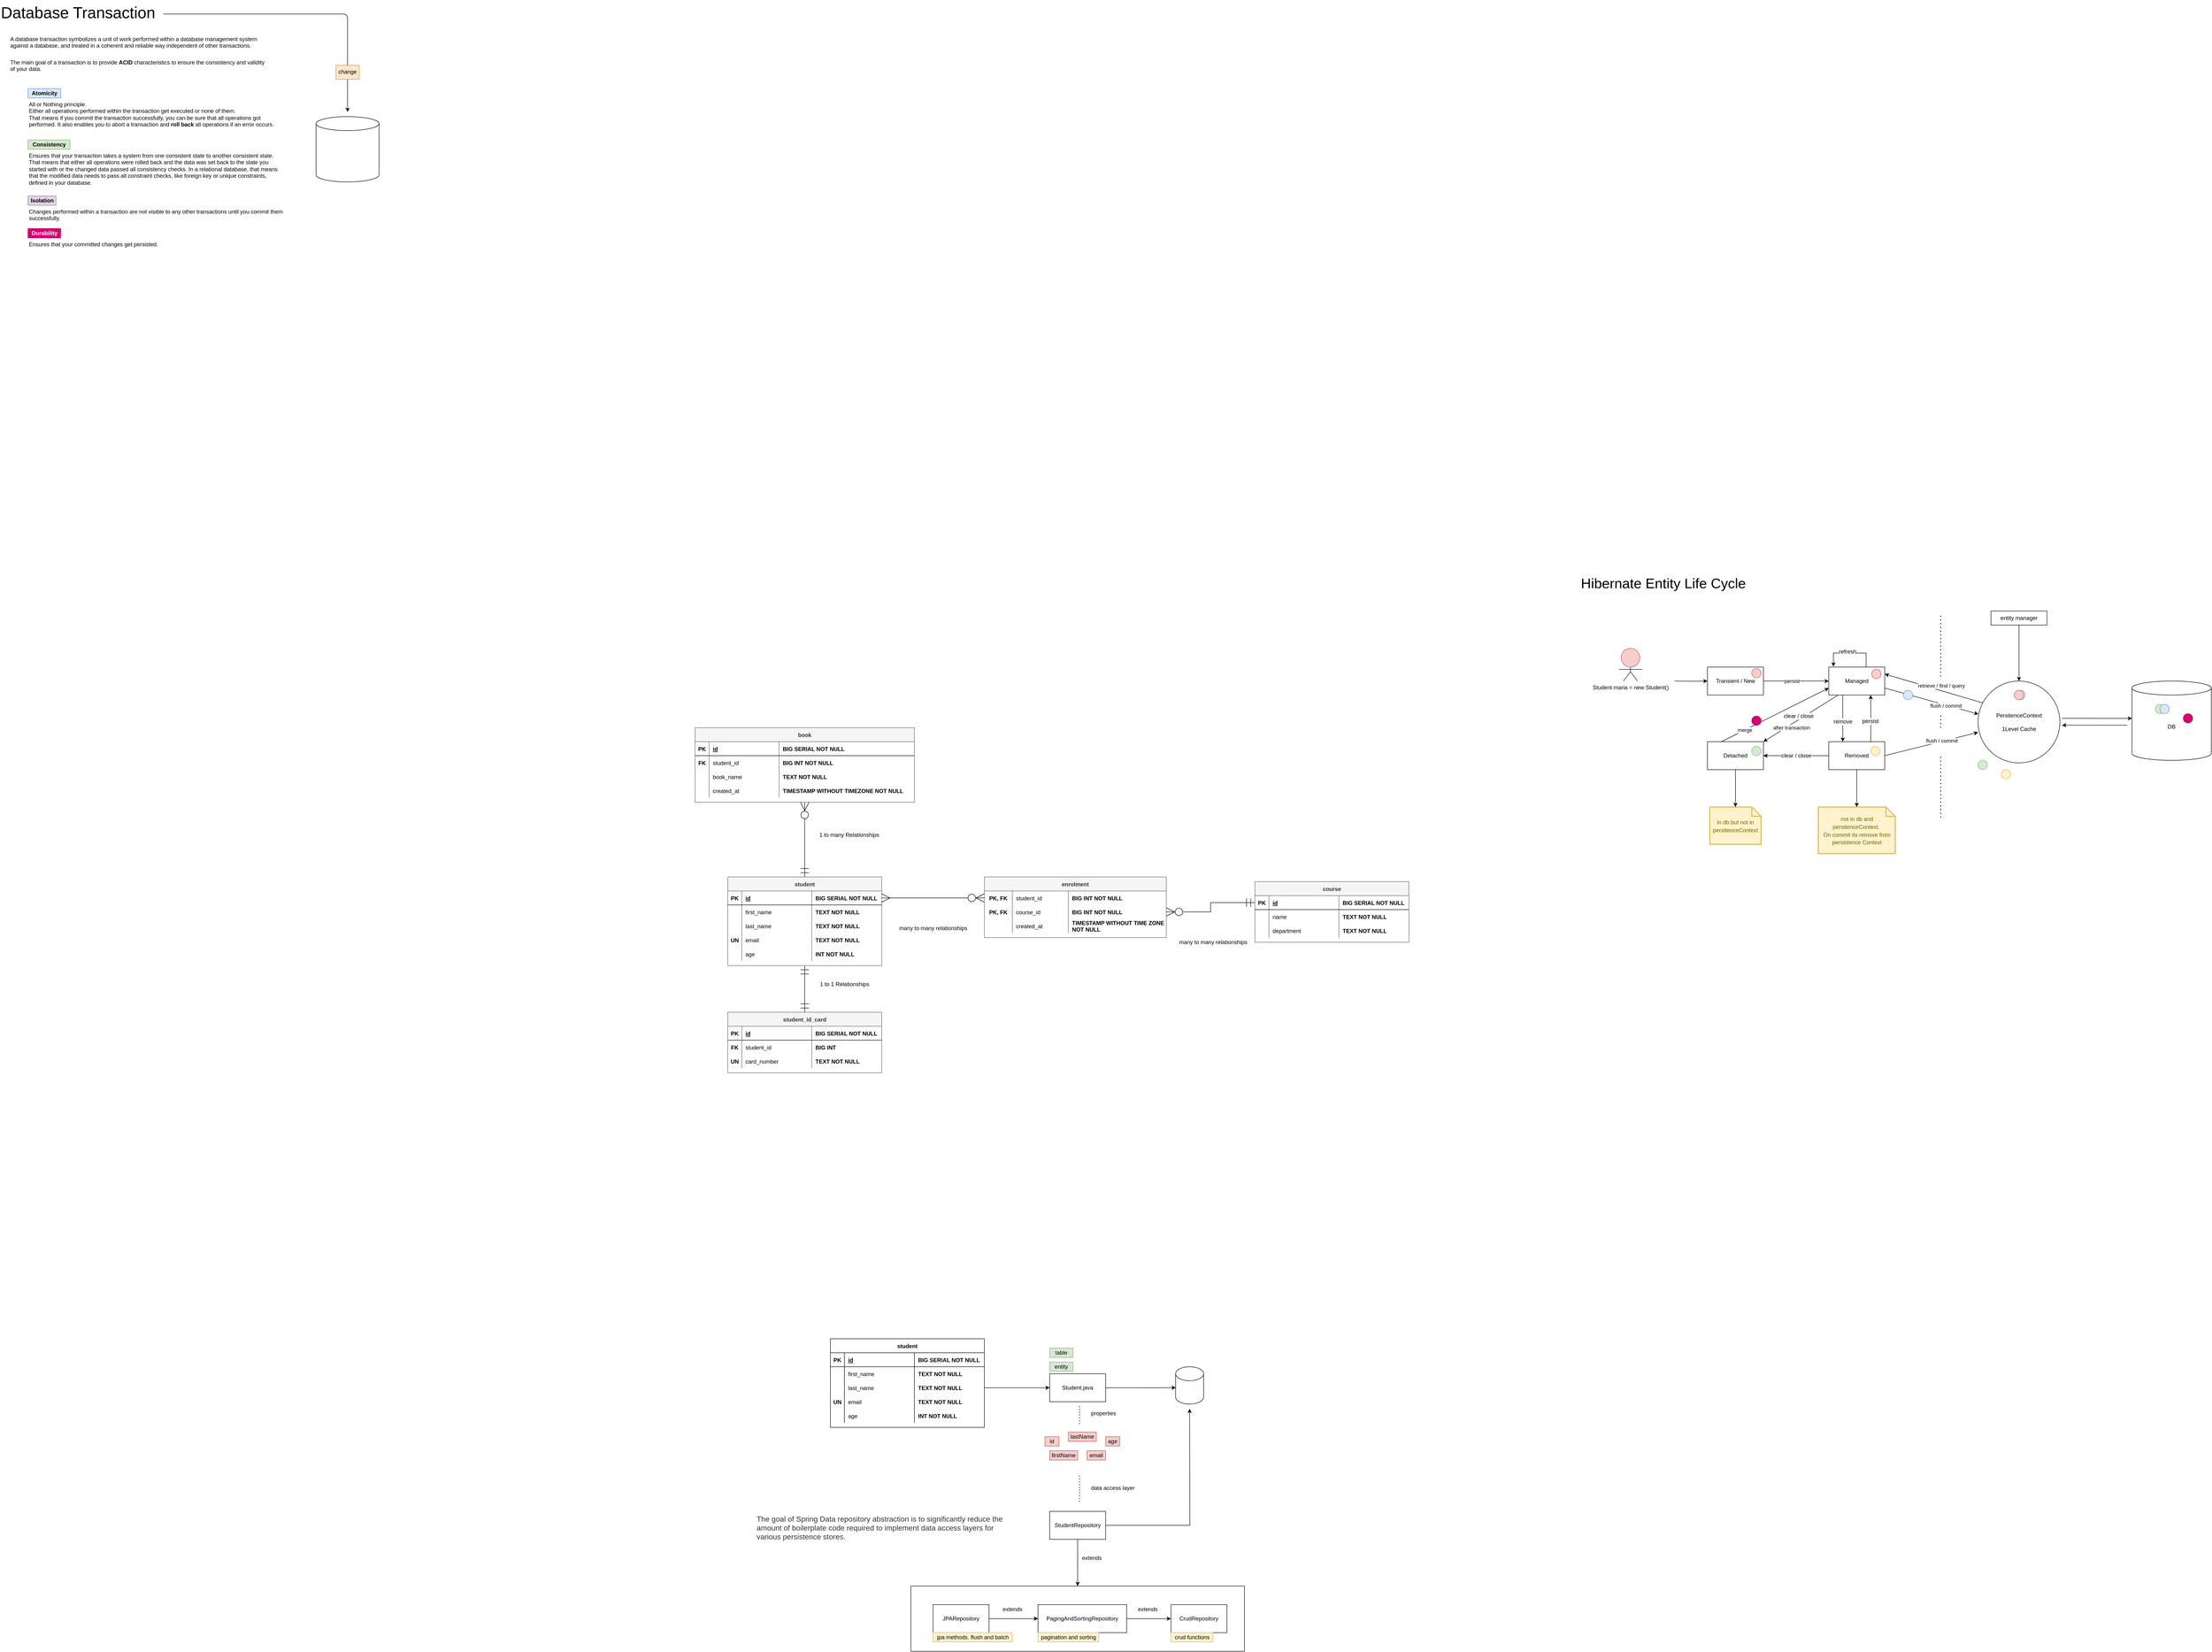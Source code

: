 <mxfile version="14.1.2" type="device"><diagram id="soKQwOYQeGzvN5jNcOd6" name="Page-1"><mxGraphModel dx="2799" dy="3381" grid="1" gridSize="10" guides="1" tooltips="1" connect="1" arrows="1" fold="1" page="0" pageScale="1" pageWidth="850" pageHeight="1100" math="0" shadow="0"><root><mxCell id="0"/><mxCell id="1" parent="0"/><mxCell id="M2bRDbCkIC7zwZt0Boz4-1" value="student" style="shape=table;startSize=30;container=1;collapsible=1;childLayout=tableLayout;fixedRows=1;rowLines=0;fontStyle=1;align=center;resizeLast=1;rounded=0;" parent="1" vertex="1"><mxGeometry x="520" y="350" width="330" height="190" as="geometry"/></mxCell><mxCell id="M2bRDbCkIC7zwZt0Boz4-2" value="" style="shape=partialRectangle;collapsible=0;dropTarget=0;pointerEvents=0;fillColor=none;top=0;left=0;bottom=1;right=0;points=[[0,0.5],[1,0.5]];portConstraint=eastwest;" parent="M2bRDbCkIC7zwZt0Boz4-1" vertex="1"><mxGeometry y="30" width="330" height="30" as="geometry"/></mxCell><mxCell id="M2bRDbCkIC7zwZt0Boz4-3" value="PK" style="shape=partialRectangle;connectable=0;fillColor=none;top=0;left=0;bottom=0;right=0;fontStyle=1;overflow=hidden;" parent="M2bRDbCkIC7zwZt0Boz4-2" vertex="1"><mxGeometry width="30" height="30" as="geometry"/></mxCell><mxCell id="M2bRDbCkIC7zwZt0Boz4-4" value="id" style="shape=partialRectangle;connectable=0;fillColor=none;top=0;left=0;bottom=0;right=0;align=left;spacingLeft=6;fontStyle=5;overflow=hidden;" parent="M2bRDbCkIC7zwZt0Boz4-2" vertex="1"><mxGeometry x="30" width="150" height="30" as="geometry"/></mxCell><mxCell id="M2bRDbCkIC7zwZt0Boz4-17" value="BIG SERIAL NOT NULL" style="shape=partialRectangle;connectable=0;fillColor=none;top=0;left=0;bottom=0;right=0;align=left;spacingLeft=6;fontStyle=1;overflow=hidden;" parent="M2bRDbCkIC7zwZt0Boz4-2" vertex="1"><mxGeometry x="180" width="150" height="30" as="geometry"/></mxCell><mxCell id="M2bRDbCkIC7zwZt0Boz4-5" value="" style="shape=partialRectangle;collapsible=0;dropTarget=0;pointerEvents=0;fillColor=none;top=0;left=0;bottom=0;right=0;points=[[0,0.5],[1,0.5]];portConstraint=eastwest;" parent="M2bRDbCkIC7zwZt0Boz4-1" vertex="1"><mxGeometry y="60" width="330" height="30" as="geometry"/></mxCell><mxCell id="M2bRDbCkIC7zwZt0Boz4-6" value="" style="shape=partialRectangle;connectable=0;fillColor=none;top=0;left=0;bottom=0;right=0;editable=1;overflow=hidden;" parent="M2bRDbCkIC7zwZt0Boz4-5" vertex="1"><mxGeometry width="30" height="30" as="geometry"/></mxCell><mxCell id="M2bRDbCkIC7zwZt0Boz4-7" value="first_name" style="shape=partialRectangle;connectable=0;fillColor=none;top=0;left=0;bottom=0;right=0;align=left;spacingLeft=6;overflow=hidden;" parent="M2bRDbCkIC7zwZt0Boz4-5" vertex="1"><mxGeometry x="30" width="150" height="30" as="geometry"/></mxCell><mxCell id="M2bRDbCkIC7zwZt0Boz4-18" value="TEXT NOT NULL" style="shape=partialRectangle;connectable=0;fillColor=none;top=0;left=0;bottom=0;right=0;align=left;spacingLeft=6;overflow=hidden;fontStyle=1" parent="M2bRDbCkIC7zwZt0Boz4-5" vertex="1"><mxGeometry x="180" width="150" height="30" as="geometry"/></mxCell><mxCell id="M2bRDbCkIC7zwZt0Boz4-8" value="" style="shape=partialRectangle;collapsible=0;dropTarget=0;pointerEvents=0;fillColor=none;top=0;left=0;bottom=0;right=0;points=[[0,0.5],[1,0.5]];portConstraint=eastwest;" parent="M2bRDbCkIC7zwZt0Boz4-1" vertex="1"><mxGeometry y="90" width="330" height="30" as="geometry"/></mxCell><mxCell id="M2bRDbCkIC7zwZt0Boz4-9" value="" style="shape=partialRectangle;connectable=0;fillColor=none;top=0;left=0;bottom=0;right=0;editable=1;overflow=hidden;" parent="M2bRDbCkIC7zwZt0Boz4-8" vertex="1"><mxGeometry width="30" height="30" as="geometry"/></mxCell><mxCell id="M2bRDbCkIC7zwZt0Boz4-10" value="last_name" style="shape=partialRectangle;connectable=0;fillColor=none;top=0;left=0;bottom=0;right=0;align=left;spacingLeft=6;overflow=hidden;" parent="M2bRDbCkIC7zwZt0Boz4-8" vertex="1"><mxGeometry x="30" width="150" height="30" as="geometry"/></mxCell><mxCell id="M2bRDbCkIC7zwZt0Boz4-19" value="TEXT NOT NULL" style="shape=partialRectangle;connectable=0;fillColor=none;top=0;left=0;bottom=0;right=0;align=left;spacingLeft=6;overflow=hidden;fontStyle=1" parent="M2bRDbCkIC7zwZt0Boz4-8" vertex="1"><mxGeometry x="180" width="150" height="30" as="geometry"/></mxCell><mxCell id="M2bRDbCkIC7zwZt0Boz4-11" value="" style="shape=partialRectangle;collapsible=0;dropTarget=0;pointerEvents=0;fillColor=none;top=0;left=0;bottom=0;right=0;points=[[0,0.5],[1,0.5]];portConstraint=eastwest;" parent="M2bRDbCkIC7zwZt0Boz4-1" vertex="1"><mxGeometry y="120" width="330" height="30" as="geometry"/></mxCell><mxCell id="M2bRDbCkIC7zwZt0Boz4-12" value="UN" style="shape=partialRectangle;connectable=0;fillColor=none;top=0;left=0;bottom=0;right=0;editable=1;overflow=hidden;fontStyle=1" parent="M2bRDbCkIC7zwZt0Boz4-11" vertex="1"><mxGeometry width="30" height="30" as="geometry"/></mxCell><mxCell id="M2bRDbCkIC7zwZt0Boz4-13" value="email" style="shape=partialRectangle;connectable=0;fillColor=none;top=0;left=0;bottom=0;right=0;align=left;spacingLeft=6;overflow=hidden;" parent="M2bRDbCkIC7zwZt0Boz4-11" vertex="1"><mxGeometry x="30" width="150" height="30" as="geometry"/></mxCell><mxCell id="M2bRDbCkIC7zwZt0Boz4-20" value="TEXT NOT NULL" style="shape=partialRectangle;connectable=0;fillColor=none;top=0;left=0;bottom=0;right=0;align=left;spacingLeft=6;overflow=hidden;fontStyle=1" parent="M2bRDbCkIC7zwZt0Boz4-11" vertex="1"><mxGeometry x="180" width="150" height="30" as="geometry"/></mxCell><mxCell id="M2bRDbCkIC7zwZt0Boz4-14" style="shape=partialRectangle;collapsible=0;dropTarget=0;pointerEvents=0;fillColor=none;top=0;left=0;bottom=0;right=0;points=[[0,0.5],[1,0.5]];portConstraint=eastwest;" parent="M2bRDbCkIC7zwZt0Boz4-1" vertex="1"><mxGeometry y="150" width="330" height="30" as="geometry"/></mxCell><mxCell id="M2bRDbCkIC7zwZt0Boz4-15" style="shape=partialRectangle;connectable=0;fillColor=none;top=0;left=0;bottom=0;right=0;editable=1;overflow=hidden;" parent="M2bRDbCkIC7zwZt0Boz4-14" vertex="1"><mxGeometry width="30" height="30" as="geometry"/></mxCell><mxCell id="M2bRDbCkIC7zwZt0Boz4-16" value="age" style="shape=partialRectangle;connectable=0;fillColor=none;top=0;left=0;bottom=0;right=0;align=left;spacingLeft=6;overflow=hidden;" parent="M2bRDbCkIC7zwZt0Boz4-14" vertex="1"><mxGeometry x="30" width="150" height="30" as="geometry"/></mxCell><mxCell id="M2bRDbCkIC7zwZt0Boz4-21" value="INT NOT NULL" style="shape=partialRectangle;connectable=0;fillColor=none;top=0;left=0;bottom=0;right=0;align=left;spacingLeft=6;overflow=hidden;fontStyle=1" parent="M2bRDbCkIC7zwZt0Boz4-14" vertex="1"><mxGeometry x="180" width="150" height="30" as="geometry"/></mxCell><mxCell id="M2bRDbCkIC7zwZt0Boz4-22" value="" style="shape=cylinder3;whiteSpace=wrap;html=1;boundedLbl=1;backgroundOutline=1;size=15;rounded=0;" parent="1" vertex="1"><mxGeometry x="1260" y="410" width="60" height="80" as="geometry"/></mxCell><mxCell id="M2bRDbCkIC7zwZt0Boz4-25" style="edgeStyle=orthogonalEdgeStyle;rounded=0;orthogonalLoop=1;jettySize=auto;html=1;exitX=1;exitY=0.5;exitDx=0;exitDy=0;entryX=0.005;entryY=0.561;entryDx=0;entryDy=0;entryPerimeter=0;" parent="1" source="M2bRDbCkIC7zwZt0Boz4-23" target="M2bRDbCkIC7zwZt0Boz4-22" edge="1"><mxGeometry relative="1" as="geometry"/></mxCell><mxCell id="M2bRDbCkIC7zwZt0Boz4-23" value="Student.java" style="rounded=0;whiteSpace=wrap;html=1;" parent="1" vertex="1"><mxGeometry x="990" y="425" width="120" height="60" as="geometry"/></mxCell><mxCell id="M2bRDbCkIC7zwZt0Boz4-24" style="edgeStyle=orthogonalEdgeStyle;rounded=0;orthogonalLoop=1;jettySize=auto;html=1;exitX=1;exitY=0.5;exitDx=0;exitDy=0;entryX=0;entryY=0.5;entryDx=0;entryDy=0;" parent="1" source="M2bRDbCkIC7zwZt0Boz4-8" target="M2bRDbCkIC7zwZt0Boz4-23" edge="1"><mxGeometry relative="1" as="geometry"/></mxCell><mxCell id="M2bRDbCkIC7zwZt0Boz4-155" style="edgeStyle=orthogonalEdgeStyle;rounded=0;orthogonalLoop=1;jettySize=auto;html=1;exitX=0.5;exitY=1;exitDx=0;exitDy=0;endSize=16;startSize=16;endArrow=ERmandOne;endFill=0;startArrow=ERmandOne;startFill=0;" parent="1" source="M2bRDbCkIC7zwZt0Boz4-26" target="M2bRDbCkIC7zwZt0Boz4-110" edge="1"><mxGeometry relative="1" as="geometry"/></mxCell><mxCell id="M2bRDbCkIC7zwZt0Boz4-170" style="edgeStyle=orthogonalEdgeStyle;rounded=0;orthogonalLoop=1;jettySize=auto;html=1;exitX=0.5;exitY=0;exitDx=0;exitDy=0;entryX=0.5;entryY=1;entryDx=0;entryDy=0;endArrow=ERzeroToMany;endFill=1;endSize=16;startSize=16;startArrow=ERmandOne;startFill=0;" parent="1" source="M2bRDbCkIC7zwZt0Boz4-26" target="M2bRDbCkIC7zwZt0Boz4-157" edge="1"><mxGeometry relative="1" as="geometry"/></mxCell><mxCell id="M2bRDbCkIC7zwZt0Boz4-26" value="student" style="shape=table;startSize=30;container=1;collapsible=1;childLayout=tableLayout;fixedRows=1;rowLines=0;fontStyle=1;align=center;resizeLast=1;rounded=0;fillColor=#f5f5f5;strokeColor=#666666;fontColor=#333333;" parent="1" vertex="1"><mxGeometry x="300" y="-640" width="330" height="190" as="geometry"/></mxCell><mxCell id="M2bRDbCkIC7zwZt0Boz4-27" value="" style="shape=partialRectangle;collapsible=0;dropTarget=0;pointerEvents=0;fillColor=none;top=0;left=0;bottom=1;right=0;points=[[0,0.5],[1,0.5]];portConstraint=eastwest;" parent="M2bRDbCkIC7zwZt0Boz4-26" vertex="1"><mxGeometry y="30" width="330" height="30" as="geometry"/></mxCell><mxCell id="M2bRDbCkIC7zwZt0Boz4-28" value="PK" style="shape=partialRectangle;connectable=0;fillColor=none;top=0;left=0;bottom=0;right=0;fontStyle=1;overflow=hidden;" parent="M2bRDbCkIC7zwZt0Boz4-27" vertex="1"><mxGeometry width="30" height="30" as="geometry"/></mxCell><mxCell id="M2bRDbCkIC7zwZt0Boz4-29" value="id" style="shape=partialRectangle;connectable=0;fillColor=none;top=0;left=0;bottom=0;right=0;align=left;spacingLeft=6;fontStyle=5;overflow=hidden;" parent="M2bRDbCkIC7zwZt0Boz4-27" vertex="1"><mxGeometry x="30" width="150" height="30" as="geometry"/></mxCell><mxCell id="M2bRDbCkIC7zwZt0Boz4-30" value="BIG SERIAL NOT NULL" style="shape=partialRectangle;connectable=0;fillColor=none;top=0;left=0;bottom=0;right=0;align=left;spacingLeft=6;fontStyle=1;overflow=hidden;" parent="M2bRDbCkIC7zwZt0Boz4-27" vertex="1"><mxGeometry x="180" width="150" height="30" as="geometry"/></mxCell><mxCell id="M2bRDbCkIC7zwZt0Boz4-31" value="" style="shape=partialRectangle;collapsible=0;dropTarget=0;pointerEvents=0;fillColor=none;top=0;left=0;bottom=0;right=0;points=[[0,0.5],[1,0.5]];portConstraint=eastwest;" parent="M2bRDbCkIC7zwZt0Boz4-26" vertex="1"><mxGeometry y="60" width="330" height="30" as="geometry"/></mxCell><mxCell id="M2bRDbCkIC7zwZt0Boz4-32" value="" style="shape=partialRectangle;connectable=0;fillColor=none;top=0;left=0;bottom=0;right=0;editable=1;overflow=hidden;" parent="M2bRDbCkIC7zwZt0Boz4-31" vertex="1"><mxGeometry width="30" height="30" as="geometry"/></mxCell><mxCell id="M2bRDbCkIC7zwZt0Boz4-33" value="first_name" style="shape=partialRectangle;connectable=0;fillColor=none;top=0;left=0;bottom=0;right=0;align=left;spacingLeft=6;overflow=hidden;" parent="M2bRDbCkIC7zwZt0Boz4-31" vertex="1"><mxGeometry x="30" width="150" height="30" as="geometry"/></mxCell><mxCell id="M2bRDbCkIC7zwZt0Boz4-34" value="TEXT NOT NULL" style="shape=partialRectangle;connectable=0;fillColor=none;top=0;left=0;bottom=0;right=0;align=left;spacingLeft=6;overflow=hidden;fontStyle=1" parent="M2bRDbCkIC7zwZt0Boz4-31" vertex="1"><mxGeometry x="180" width="150" height="30" as="geometry"/></mxCell><mxCell id="M2bRDbCkIC7zwZt0Boz4-35" value="" style="shape=partialRectangle;collapsible=0;dropTarget=0;pointerEvents=0;fillColor=none;top=0;left=0;bottom=0;right=0;points=[[0,0.5],[1,0.5]];portConstraint=eastwest;" parent="M2bRDbCkIC7zwZt0Boz4-26" vertex="1"><mxGeometry y="90" width="330" height="30" as="geometry"/></mxCell><mxCell id="M2bRDbCkIC7zwZt0Boz4-36" value="" style="shape=partialRectangle;connectable=0;fillColor=none;top=0;left=0;bottom=0;right=0;editable=1;overflow=hidden;" parent="M2bRDbCkIC7zwZt0Boz4-35" vertex="1"><mxGeometry width="30" height="30" as="geometry"/></mxCell><mxCell id="M2bRDbCkIC7zwZt0Boz4-37" value="last_name" style="shape=partialRectangle;connectable=0;fillColor=none;top=0;left=0;bottom=0;right=0;align=left;spacingLeft=6;overflow=hidden;" parent="M2bRDbCkIC7zwZt0Boz4-35" vertex="1"><mxGeometry x="30" width="150" height="30" as="geometry"/></mxCell><mxCell id="M2bRDbCkIC7zwZt0Boz4-38" value="TEXT NOT NULL" style="shape=partialRectangle;connectable=0;fillColor=none;top=0;left=0;bottom=0;right=0;align=left;spacingLeft=6;overflow=hidden;fontStyle=1" parent="M2bRDbCkIC7zwZt0Boz4-35" vertex="1"><mxGeometry x="180" width="150" height="30" as="geometry"/></mxCell><mxCell id="M2bRDbCkIC7zwZt0Boz4-39" value="" style="shape=partialRectangle;collapsible=0;dropTarget=0;pointerEvents=0;fillColor=none;top=0;left=0;bottom=0;right=0;points=[[0,0.5],[1,0.5]];portConstraint=eastwest;" parent="M2bRDbCkIC7zwZt0Boz4-26" vertex="1"><mxGeometry y="120" width="330" height="30" as="geometry"/></mxCell><mxCell id="M2bRDbCkIC7zwZt0Boz4-40" value="UN" style="shape=partialRectangle;connectable=0;fillColor=none;top=0;left=0;bottom=0;right=0;editable=1;overflow=hidden;fontStyle=1" parent="M2bRDbCkIC7zwZt0Boz4-39" vertex="1"><mxGeometry width="30" height="30" as="geometry"/></mxCell><mxCell id="M2bRDbCkIC7zwZt0Boz4-41" value="email" style="shape=partialRectangle;connectable=0;fillColor=none;top=0;left=0;bottom=0;right=0;align=left;spacingLeft=6;overflow=hidden;" parent="M2bRDbCkIC7zwZt0Boz4-39" vertex="1"><mxGeometry x="30" width="150" height="30" as="geometry"/></mxCell><mxCell id="M2bRDbCkIC7zwZt0Boz4-42" value="TEXT NOT NULL" style="shape=partialRectangle;connectable=0;fillColor=none;top=0;left=0;bottom=0;right=0;align=left;spacingLeft=6;overflow=hidden;fontStyle=1" parent="M2bRDbCkIC7zwZt0Boz4-39" vertex="1"><mxGeometry x="180" width="150" height="30" as="geometry"/></mxCell><mxCell id="M2bRDbCkIC7zwZt0Boz4-43" style="shape=partialRectangle;collapsible=0;dropTarget=0;pointerEvents=0;fillColor=none;top=0;left=0;bottom=0;right=0;points=[[0,0.5],[1,0.5]];portConstraint=eastwest;" parent="M2bRDbCkIC7zwZt0Boz4-26" vertex="1"><mxGeometry y="150" width="330" height="30" as="geometry"/></mxCell><mxCell id="M2bRDbCkIC7zwZt0Boz4-44" style="shape=partialRectangle;connectable=0;fillColor=none;top=0;left=0;bottom=0;right=0;editable=1;overflow=hidden;" parent="M2bRDbCkIC7zwZt0Boz4-43" vertex="1"><mxGeometry width="30" height="30" as="geometry"/></mxCell><mxCell id="M2bRDbCkIC7zwZt0Boz4-45" value="age" style="shape=partialRectangle;connectable=0;fillColor=none;top=0;left=0;bottom=0;right=0;align=left;spacingLeft=6;overflow=hidden;" parent="M2bRDbCkIC7zwZt0Boz4-43" vertex="1"><mxGeometry x="30" width="150" height="30" as="geometry"/></mxCell><mxCell id="M2bRDbCkIC7zwZt0Boz4-46" value="INT NOT NULL" style="shape=partialRectangle;connectable=0;fillColor=none;top=0;left=0;bottom=0;right=0;align=left;spacingLeft=6;overflow=hidden;fontStyle=1" parent="M2bRDbCkIC7zwZt0Boz4-43" vertex="1"><mxGeometry x="180" width="150" height="30" as="geometry"/></mxCell><mxCell id="M2bRDbCkIC7zwZt0Boz4-68" value="course" style="shape=table;startSize=30;container=1;collapsible=1;childLayout=tableLayout;fixedRows=1;rowLines=0;fontStyle=1;align=center;resizeLast=1;rounded=0;fillColor=#f5f5f5;strokeColor=#666666;fontColor=#333333;" parent="1" vertex="1"><mxGeometry x="1430" y="-630" width="330" height="130" as="geometry"/></mxCell><mxCell id="M2bRDbCkIC7zwZt0Boz4-69" value="" style="shape=partialRectangle;collapsible=0;dropTarget=0;pointerEvents=0;fillColor=none;top=0;left=0;bottom=1;right=0;points=[[0,0.5],[1,0.5]];portConstraint=eastwest;" parent="M2bRDbCkIC7zwZt0Boz4-68" vertex="1"><mxGeometry y="30" width="330" height="30" as="geometry"/></mxCell><mxCell id="M2bRDbCkIC7zwZt0Boz4-70" value="PK" style="shape=partialRectangle;connectable=0;fillColor=none;top=0;left=0;bottom=0;right=0;fontStyle=1;overflow=hidden;" parent="M2bRDbCkIC7zwZt0Boz4-69" vertex="1"><mxGeometry width="30" height="30" as="geometry"/></mxCell><mxCell id="M2bRDbCkIC7zwZt0Boz4-71" value="id" style="shape=partialRectangle;connectable=0;fillColor=none;top=0;left=0;bottom=0;right=0;align=left;spacingLeft=6;fontStyle=5;overflow=hidden;" parent="M2bRDbCkIC7zwZt0Boz4-69" vertex="1"><mxGeometry x="30" width="150" height="30" as="geometry"/></mxCell><mxCell id="M2bRDbCkIC7zwZt0Boz4-72" value="BIG SERIAL NOT NULL" style="shape=partialRectangle;connectable=0;fillColor=none;top=0;left=0;bottom=0;right=0;align=left;spacingLeft=6;fontStyle=1;overflow=hidden;" parent="M2bRDbCkIC7zwZt0Boz4-69" vertex="1"><mxGeometry x="180" width="150" height="30" as="geometry"/></mxCell><mxCell id="M2bRDbCkIC7zwZt0Boz4-73" value="" style="shape=partialRectangle;collapsible=0;dropTarget=0;pointerEvents=0;fillColor=none;top=0;left=0;bottom=0;right=0;points=[[0,0.5],[1,0.5]];portConstraint=eastwest;" parent="M2bRDbCkIC7zwZt0Boz4-68" vertex="1"><mxGeometry y="60" width="330" height="30" as="geometry"/></mxCell><mxCell id="M2bRDbCkIC7zwZt0Boz4-74" value="" style="shape=partialRectangle;connectable=0;fillColor=none;top=0;left=0;bottom=0;right=0;editable=1;overflow=hidden;" parent="M2bRDbCkIC7zwZt0Boz4-73" vertex="1"><mxGeometry width="30" height="30" as="geometry"/></mxCell><mxCell id="M2bRDbCkIC7zwZt0Boz4-75" value="name" style="shape=partialRectangle;connectable=0;fillColor=none;top=0;left=0;bottom=0;right=0;align=left;spacingLeft=6;overflow=hidden;" parent="M2bRDbCkIC7zwZt0Boz4-73" vertex="1"><mxGeometry x="30" width="150" height="30" as="geometry"/></mxCell><mxCell id="M2bRDbCkIC7zwZt0Boz4-76" value="TEXT NOT NULL" style="shape=partialRectangle;connectable=0;fillColor=none;top=0;left=0;bottom=0;right=0;align=left;spacingLeft=6;overflow=hidden;fontStyle=1" parent="M2bRDbCkIC7zwZt0Boz4-73" vertex="1"><mxGeometry x="180" width="150" height="30" as="geometry"/></mxCell><mxCell id="M2bRDbCkIC7zwZt0Boz4-77" value="" style="shape=partialRectangle;collapsible=0;dropTarget=0;pointerEvents=0;fillColor=none;top=0;left=0;bottom=0;right=0;points=[[0,0.5],[1,0.5]];portConstraint=eastwest;" parent="M2bRDbCkIC7zwZt0Boz4-68" vertex="1"><mxGeometry y="90" width="330" height="30" as="geometry"/></mxCell><mxCell id="M2bRDbCkIC7zwZt0Boz4-78" value="" style="shape=partialRectangle;connectable=0;fillColor=none;top=0;left=0;bottom=0;right=0;editable=1;overflow=hidden;" parent="M2bRDbCkIC7zwZt0Boz4-77" vertex="1"><mxGeometry width="30" height="30" as="geometry"/></mxCell><mxCell id="M2bRDbCkIC7zwZt0Boz4-79" value="department" style="shape=partialRectangle;connectable=0;fillColor=none;top=0;left=0;bottom=0;right=0;align=left;spacingLeft=6;overflow=hidden;" parent="M2bRDbCkIC7zwZt0Boz4-77" vertex="1"><mxGeometry x="30" width="150" height="30" as="geometry"/></mxCell><mxCell id="M2bRDbCkIC7zwZt0Boz4-80" value="TEXT NOT NULL" style="shape=partialRectangle;connectable=0;fillColor=none;top=0;left=0;bottom=0;right=0;align=left;spacingLeft=6;overflow=hidden;fontStyle=1" parent="M2bRDbCkIC7zwZt0Boz4-77" vertex="1"><mxGeometry x="180" width="150" height="30" as="geometry"/></mxCell><mxCell id="M2bRDbCkIC7zwZt0Boz4-89" value="enrolment" style="shape=table;startSize=30;container=1;collapsible=1;childLayout=tableLayout;fixedRows=1;rowLines=0;fontStyle=1;align=center;resizeLast=1;rounded=0;shadow=0;sketch=0;fillColor=#f5f5f5;strokeColor=#666666;fontColor=#333333;" parent="1" vertex="1"><mxGeometry x="850" y="-640" width="390" height="130" as="geometry"/></mxCell><mxCell id="M2bRDbCkIC7zwZt0Boz4-94" value="" style="shape=partialRectangle;collapsible=0;dropTarget=0;pointerEvents=0;fillColor=none;top=0;left=0;bottom=0;right=0;points=[[0,0.5],[1,0.5]];portConstraint=eastwest;" parent="M2bRDbCkIC7zwZt0Boz4-89" vertex="1"><mxGeometry y="30" width="390" height="30" as="geometry"/></mxCell><mxCell id="M2bRDbCkIC7zwZt0Boz4-95" value="PK, FK" style="shape=partialRectangle;connectable=0;fillColor=none;top=0;left=0;bottom=0;right=0;editable=1;overflow=hidden;fontStyle=1" parent="M2bRDbCkIC7zwZt0Boz4-94" vertex="1"><mxGeometry width="60" height="30" as="geometry"/></mxCell><mxCell id="M2bRDbCkIC7zwZt0Boz4-96" value="student_id" style="shape=partialRectangle;connectable=0;fillColor=none;top=0;left=0;bottom=0;right=0;align=left;spacingLeft=6;overflow=hidden;" parent="M2bRDbCkIC7zwZt0Boz4-94" vertex="1"><mxGeometry x="60" width="120" height="30" as="geometry"/></mxCell><mxCell id="M2bRDbCkIC7zwZt0Boz4-97" value="BIG INT NOT NULL" style="shape=partialRectangle;connectable=0;fillColor=none;top=0;left=0;bottom=0;right=0;align=left;spacingLeft=6;overflow=hidden;fontStyle=1" parent="M2bRDbCkIC7zwZt0Boz4-94" vertex="1"><mxGeometry x="180" width="210" height="30" as="geometry"/></mxCell><mxCell id="M2bRDbCkIC7zwZt0Boz4-98" value="" style="shape=partialRectangle;collapsible=0;dropTarget=0;pointerEvents=0;fillColor=none;top=0;left=0;bottom=0;right=0;points=[[0,0.5],[1,0.5]];portConstraint=eastwest;" parent="M2bRDbCkIC7zwZt0Boz4-89" vertex="1"><mxGeometry y="60" width="390" height="30" as="geometry"/></mxCell><mxCell id="M2bRDbCkIC7zwZt0Boz4-99" value="PK, FK" style="shape=partialRectangle;connectable=0;fillColor=none;top=0;left=0;bottom=0;right=0;editable=1;overflow=hidden;fontStyle=1" parent="M2bRDbCkIC7zwZt0Boz4-98" vertex="1"><mxGeometry width="60" height="30" as="geometry"/></mxCell><mxCell id="M2bRDbCkIC7zwZt0Boz4-100" value="course_id" style="shape=partialRectangle;connectable=0;fillColor=none;top=0;left=0;bottom=0;right=0;align=left;spacingLeft=6;overflow=hidden;" parent="M2bRDbCkIC7zwZt0Boz4-98" vertex="1"><mxGeometry x="60" width="120" height="30" as="geometry"/></mxCell><mxCell id="M2bRDbCkIC7zwZt0Boz4-101" value="BIG INT NOT NULL" style="shape=partialRectangle;connectable=0;fillColor=none;top=0;left=0;bottom=0;right=0;align=left;spacingLeft=6;overflow=hidden;fontStyle=1" parent="M2bRDbCkIC7zwZt0Boz4-98" vertex="1"><mxGeometry x="180" width="210" height="30" as="geometry"/></mxCell><mxCell id="M2bRDbCkIC7zwZt0Boz4-102" value="" style="shape=partialRectangle;collapsible=0;dropTarget=0;pointerEvents=0;fillColor=none;top=0;left=0;bottom=0;right=0;points=[[0,0.5],[1,0.5]];portConstraint=eastwest;" parent="M2bRDbCkIC7zwZt0Boz4-89" vertex="1"><mxGeometry y="90" width="390" height="30" as="geometry"/></mxCell><mxCell id="M2bRDbCkIC7zwZt0Boz4-103" value="" style="shape=partialRectangle;connectable=0;fillColor=none;top=0;left=0;bottom=0;right=0;editable=1;overflow=hidden;fontStyle=1" parent="M2bRDbCkIC7zwZt0Boz4-102" vertex="1"><mxGeometry width="60" height="30" as="geometry"/></mxCell><mxCell id="M2bRDbCkIC7zwZt0Boz4-104" value="created_at" style="shape=partialRectangle;connectable=0;fillColor=none;top=0;left=0;bottom=0;right=0;align=left;spacingLeft=6;overflow=hidden;" parent="M2bRDbCkIC7zwZt0Boz4-102" vertex="1"><mxGeometry x="60" width="120" height="30" as="geometry"/></mxCell><mxCell id="M2bRDbCkIC7zwZt0Boz4-105" value="TIMESTAMP WITHOUT TIME ZONE &#10;NOT NULL" style="shape=partialRectangle;connectable=0;fillColor=none;top=0;left=0;bottom=0;right=0;align=left;spacingLeft=6;overflow=hidden;fontStyle=1" parent="M2bRDbCkIC7zwZt0Boz4-102" vertex="1"><mxGeometry x="180" width="210" height="30" as="geometry"/></mxCell><mxCell id="M2bRDbCkIC7zwZt0Boz4-110" value="student_id_card" style="shape=table;startSize=30;container=1;collapsible=1;childLayout=tableLayout;fixedRows=1;rowLines=0;fontStyle=1;align=center;resizeLast=1;rounded=0;fillColor=#f5f5f5;strokeColor=#666666;fontColor=#333333;" parent="1" vertex="1"><mxGeometry x="300" y="-350" width="330" height="130" as="geometry"/></mxCell><mxCell id="M2bRDbCkIC7zwZt0Boz4-111" value="" style="shape=partialRectangle;collapsible=0;dropTarget=0;pointerEvents=0;fillColor=none;top=0;left=0;bottom=1;right=0;points=[[0,0.5],[1,0.5]];portConstraint=eastwest;" parent="M2bRDbCkIC7zwZt0Boz4-110" vertex="1"><mxGeometry y="30" width="330" height="30" as="geometry"/></mxCell><mxCell id="M2bRDbCkIC7zwZt0Boz4-112" value="PK" style="shape=partialRectangle;connectable=0;fillColor=none;top=0;left=0;bottom=0;right=0;fontStyle=1;overflow=hidden;" parent="M2bRDbCkIC7zwZt0Boz4-111" vertex="1"><mxGeometry width="30" height="30" as="geometry"/></mxCell><mxCell id="M2bRDbCkIC7zwZt0Boz4-113" value="id" style="shape=partialRectangle;connectable=0;fillColor=none;top=0;left=0;bottom=0;right=0;align=left;spacingLeft=6;fontStyle=5;overflow=hidden;" parent="M2bRDbCkIC7zwZt0Boz4-111" vertex="1"><mxGeometry x="30" width="150" height="30" as="geometry"/></mxCell><mxCell id="M2bRDbCkIC7zwZt0Boz4-114" value="BIG SERIAL NOT NULL" style="shape=partialRectangle;connectable=0;fillColor=none;top=0;left=0;bottom=0;right=0;align=left;spacingLeft=6;fontStyle=1;overflow=hidden;" parent="M2bRDbCkIC7zwZt0Boz4-111" vertex="1"><mxGeometry x="180" width="150" height="30" as="geometry"/></mxCell><mxCell id="M2bRDbCkIC7zwZt0Boz4-115" value="" style="shape=partialRectangle;collapsible=0;dropTarget=0;pointerEvents=0;fillColor=none;top=0;left=0;bottom=0;right=0;points=[[0,0.5],[1,0.5]];portConstraint=eastwest;" parent="M2bRDbCkIC7zwZt0Boz4-110" vertex="1"><mxGeometry y="60" width="330" height="30" as="geometry"/></mxCell><mxCell id="M2bRDbCkIC7zwZt0Boz4-116" value="FK" style="shape=partialRectangle;connectable=0;fillColor=none;top=0;left=0;bottom=0;right=0;editable=1;overflow=hidden;fontStyle=1" parent="M2bRDbCkIC7zwZt0Boz4-115" vertex="1"><mxGeometry width="30" height="30" as="geometry"/></mxCell><mxCell id="M2bRDbCkIC7zwZt0Boz4-117" value="student_id" style="shape=partialRectangle;connectable=0;fillColor=none;top=0;left=0;bottom=0;right=0;align=left;spacingLeft=6;overflow=hidden;" parent="M2bRDbCkIC7zwZt0Boz4-115" vertex="1"><mxGeometry x="30" width="150" height="30" as="geometry"/></mxCell><mxCell id="M2bRDbCkIC7zwZt0Boz4-118" value="BIG INT" style="shape=partialRectangle;connectable=0;fillColor=none;top=0;left=0;bottom=0;right=0;align=left;spacingLeft=6;overflow=hidden;fontStyle=1" parent="M2bRDbCkIC7zwZt0Boz4-115" vertex="1"><mxGeometry x="180" width="150" height="30" as="geometry"/></mxCell><mxCell id="M2bRDbCkIC7zwZt0Boz4-119" value="" style="shape=partialRectangle;collapsible=0;dropTarget=0;pointerEvents=0;fillColor=none;top=0;left=0;bottom=0;right=0;points=[[0,0.5],[1,0.5]];portConstraint=eastwest;" parent="M2bRDbCkIC7zwZt0Boz4-110" vertex="1"><mxGeometry y="90" width="330" height="30" as="geometry"/></mxCell><mxCell id="M2bRDbCkIC7zwZt0Boz4-120" value="UN" style="shape=partialRectangle;connectable=0;fillColor=none;top=0;left=0;bottom=0;right=0;editable=1;overflow=hidden;fontStyle=1" parent="M2bRDbCkIC7zwZt0Boz4-119" vertex="1"><mxGeometry width="30" height="30" as="geometry"/></mxCell><mxCell id="M2bRDbCkIC7zwZt0Boz4-121" value="card_number" style="shape=partialRectangle;connectable=0;fillColor=none;top=0;left=0;bottom=0;right=0;align=left;spacingLeft=6;overflow=hidden;" parent="M2bRDbCkIC7zwZt0Boz4-119" vertex="1"><mxGeometry x="30" width="150" height="30" as="geometry"/></mxCell><mxCell id="M2bRDbCkIC7zwZt0Boz4-122" value="TEXT NOT NULL" style="shape=partialRectangle;connectable=0;fillColor=none;top=0;left=0;bottom=0;right=0;align=left;spacingLeft=6;overflow=hidden;fontStyle=1" parent="M2bRDbCkIC7zwZt0Boz4-119" vertex="1"><mxGeometry x="180" width="150" height="30" as="geometry"/></mxCell><mxCell id="M2bRDbCkIC7zwZt0Boz4-153" style="edgeStyle=orthogonalEdgeStyle;rounded=0;orthogonalLoop=1;jettySize=auto;html=1;entryX=0;entryY=0.5;entryDx=0;entryDy=0;endSize=16;startSize=16;endArrow=ERzeroToMany;endFill=1;startArrow=ERmany;startFill=0;" parent="1" source="M2bRDbCkIC7zwZt0Boz4-27" target="M2bRDbCkIC7zwZt0Boz4-94" edge="1"><mxGeometry relative="1" as="geometry"/></mxCell><mxCell id="M2bRDbCkIC7zwZt0Boz4-156" style="edgeStyle=orthogonalEdgeStyle;rounded=0;orthogonalLoop=1;jettySize=auto;html=1;exitX=1;exitY=0.5;exitDx=0;exitDy=0;entryX=0;entryY=0.5;entryDx=0;entryDy=0;endSize=16;startSize=16;endArrow=ERmandOne;endFill=0;startArrow=ERzeroToMany;startFill=1;" parent="1" source="M2bRDbCkIC7zwZt0Boz4-98" target="M2bRDbCkIC7zwZt0Boz4-69" edge="1"><mxGeometry relative="1" as="geometry"/></mxCell><mxCell id="M2bRDbCkIC7zwZt0Boz4-157" value="book" style="shape=table;startSize=30;container=1;collapsible=1;childLayout=tableLayout;fixedRows=1;rowLines=0;fontStyle=1;align=center;resizeLast=1;rounded=0;fillColor=#f5f5f5;strokeColor=#666666;fontColor=#333333;" parent="1" vertex="1"><mxGeometry x="230" y="-960" width="470" height="160" as="geometry"/></mxCell><mxCell id="M2bRDbCkIC7zwZt0Boz4-158" value="" style="shape=partialRectangle;collapsible=0;dropTarget=0;pointerEvents=0;fillColor=none;top=0;left=0;bottom=1;right=0;points=[[0,0.5],[1,0.5]];portConstraint=eastwest;" parent="M2bRDbCkIC7zwZt0Boz4-157" vertex="1"><mxGeometry y="30" width="470" height="30" as="geometry"/></mxCell><mxCell id="M2bRDbCkIC7zwZt0Boz4-159" value="PK" style="shape=partialRectangle;connectable=0;fillColor=none;top=0;left=0;bottom=0;right=0;fontStyle=1;overflow=hidden;" parent="M2bRDbCkIC7zwZt0Boz4-158" vertex="1"><mxGeometry width="30" height="30" as="geometry"/></mxCell><mxCell id="M2bRDbCkIC7zwZt0Boz4-160" value="id" style="shape=partialRectangle;connectable=0;fillColor=none;top=0;left=0;bottom=0;right=0;align=left;spacingLeft=6;fontStyle=5;overflow=hidden;" parent="M2bRDbCkIC7zwZt0Boz4-158" vertex="1"><mxGeometry x="30" width="150" height="30" as="geometry"/></mxCell><mxCell id="M2bRDbCkIC7zwZt0Boz4-161" value="BIG SERIAL NOT NULL" style="shape=partialRectangle;connectable=0;fillColor=none;top=0;left=0;bottom=0;right=0;align=left;spacingLeft=6;fontStyle=1;overflow=hidden;" parent="M2bRDbCkIC7zwZt0Boz4-158" vertex="1"><mxGeometry x="180" width="290" height="30" as="geometry"/></mxCell><mxCell id="Qj9Xfp4AFoNcpgFwBMmY-139" style="shape=partialRectangle;collapsible=0;dropTarget=0;pointerEvents=0;fillColor=none;top=0;left=0;bottom=0;right=0;points=[[0,0.5],[1,0.5]];portConstraint=eastwest;" parent="M2bRDbCkIC7zwZt0Boz4-157" vertex="1"><mxGeometry y="60" width="470" height="30" as="geometry"/></mxCell><mxCell id="Qj9Xfp4AFoNcpgFwBMmY-140" value="FK" style="shape=partialRectangle;connectable=0;fillColor=none;top=0;left=0;bottom=0;right=0;editable=1;overflow=hidden;fontStyle=1" parent="Qj9Xfp4AFoNcpgFwBMmY-139" vertex="1"><mxGeometry width="30" height="30" as="geometry"/></mxCell><mxCell id="Qj9Xfp4AFoNcpgFwBMmY-141" value="student_id" style="shape=partialRectangle;connectable=0;fillColor=none;top=0;left=0;bottom=0;right=0;align=left;spacingLeft=6;overflow=hidden;" parent="Qj9Xfp4AFoNcpgFwBMmY-139" vertex="1"><mxGeometry x="30" width="150" height="30" as="geometry"/></mxCell><mxCell id="Qj9Xfp4AFoNcpgFwBMmY-142" value="BIG INT NOT NULL" style="shape=partialRectangle;connectable=0;fillColor=none;top=0;left=0;bottom=0;right=0;align=left;spacingLeft=6;overflow=hidden;fontStyle=1" parent="Qj9Xfp4AFoNcpgFwBMmY-139" vertex="1"><mxGeometry x="180" width="290" height="30" as="geometry"/></mxCell><mxCell id="M2bRDbCkIC7zwZt0Boz4-162" value="" style="shape=partialRectangle;collapsible=0;dropTarget=0;pointerEvents=0;fillColor=none;top=0;left=0;bottom=0;right=0;points=[[0,0.5],[1,0.5]];portConstraint=eastwest;" parent="M2bRDbCkIC7zwZt0Boz4-157" vertex="1"><mxGeometry y="90" width="470" height="30" as="geometry"/></mxCell><mxCell id="M2bRDbCkIC7zwZt0Boz4-163" value="" style="shape=partialRectangle;connectable=0;fillColor=none;top=0;left=0;bottom=0;right=0;editable=1;overflow=hidden;" parent="M2bRDbCkIC7zwZt0Boz4-162" vertex="1"><mxGeometry width="30" height="30" as="geometry"/></mxCell><mxCell id="M2bRDbCkIC7zwZt0Boz4-164" value="book_name" style="shape=partialRectangle;connectable=0;fillColor=none;top=0;left=0;bottom=0;right=0;align=left;spacingLeft=6;overflow=hidden;" parent="M2bRDbCkIC7zwZt0Boz4-162" vertex="1"><mxGeometry x="30" width="150" height="30" as="geometry"/></mxCell><mxCell id="M2bRDbCkIC7zwZt0Boz4-165" value="TEXT NOT NULL" style="shape=partialRectangle;connectable=0;fillColor=none;top=0;left=0;bottom=0;right=0;align=left;spacingLeft=6;overflow=hidden;fontStyle=1" parent="M2bRDbCkIC7zwZt0Boz4-162" vertex="1"><mxGeometry x="180" width="290" height="30" as="geometry"/></mxCell><mxCell id="M2bRDbCkIC7zwZt0Boz4-166" value="" style="shape=partialRectangle;collapsible=0;dropTarget=0;pointerEvents=0;fillColor=none;top=0;left=0;bottom=0;right=0;points=[[0,0.5],[1,0.5]];portConstraint=eastwest;" parent="M2bRDbCkIC7zwZt0Boz4-157" vertex="1"><mxGeometry y="120" width="470" height="30" as="geometry"/></mxCell><mxCell id="M2bRDbCkIC7zwZt0Boz4-167" value="" style="shape=partialRectangle;connectable=0;fillColor=none;top=0;left=0;bottom=0;right=0;editable=1;overflow=hidden;" parent="M2bRDbCkIC7zwZt0Boz4-166" vertex="1"><mxGeometry width="30" height="30" as="geometry"/></mxCell><mxCell id="M2bRDbCkIC7zwZt0Boz4-168" value="created_at" style="shape=partialRectangle;connectable=0;fillColor=none;top=0;left=0;bottom=0;right=0;align=left;spacingLeft=6;overflow=hidden;" parent="M2bRDbCkIC7zwZt0Boz4-166" vertex="1"><mxGeometry x="30" width="150" height="30" as="geometry"/></mxCell><mxCell id="M2bRDbCkIC7zwZt0Boz4-169" value="TIMESTAMP WITHOUT TIMEZONE NOT NULL" style="shape=partialRectangle;connectable=0;fillColor=none;top=0;left=0;bottom=0;right=0;align=left;spacingLeft=6;overflow=hidden;fontStyle=1" parent="M2bRDbCkIC7zwZt0Boz4-166" vertex="1"><mxGeometry x="180" width="290" height="30" as="geometry"/></mxCell><mxCell id="M2bRDbCkIC7zwZt0Boz4-175" value="entity" style="rounded=0;whiteSpace=wrap;html=1;shadow=0;sketch=0;fillColor=#d5e8d4;strokeColor=#82b366;" parent="1" vertex="1"><mxGeometry x="990" y="400" width="50" height="20" as="geometry"/></mxCell><mxCell id="M2bRDbCkIC7zwZt0Boz4-176" value="id" style="rounded=0;whiteSpace=wrap;html=1;shadow=0;sketch=0;fillColor=#f8cecc;strokeColor=#b85450;" parent="1" vertex="1"><mxGeometry x="980" y="560" width="30" height="20" as="geometry"/></mxCell><mxCell id="M2bRDbCkIC7zwZt0Boz4-177" value="firstName" style="rounded=0;whiteSpace=wrap;html=1;shadow=0;sketch=0;fillColor=#f8cecc;strokeColor=#b85450;" parent="1" vertex="1"><mxGeometry x="990" y="590" width="60" height="20" as="geometry"/></mxCell><mxCell id="M2bRDbCkIC7zwZt0Boz4-178" value="lastName" style="rounded=0;whiteSpace=wrap;html=1;shadow=0;sketch=0;fillColor=#f8cecc;strokeColor=#b85450;" parent="1" vertex="1"><mxGeometry x="1030" y="550" width="60" height="20" as="geometry"/></mxCell><mxCell id="M2bRDbCkIC7zwZt0Boz4-179" value="email" style="rounded=0;whiteSpace=wrap;html=1;shadow=0;sketch=0;fillColor=#f8cecc;strokeColor=#b85450;" parent="1" vertex="1"><mxGeometry x="1070" y="590" width="40" height="20" as="geometry"/></mxCell><mxCell id="M2bRDbCkIC7zwZt0Boz4-180" value="age" style="rounded=0;whiteSpace=wrap;html=1;shadow=0;sketch=0;fillColor=#f8cecc;strokeColor=#b85450;" parent="1" vertex="1"><mxGeometry x="1110" y="560" width="30" height="20" as="geometry"/></mxCell><mxCell id="M2bRDbCkIC7zwZt0Boz4-182" value="" style="endArrow=none;dashed=1;html=1;" parent="1" edge="1"><mxGeometry width="50" height="50" relative="1" as="geometry"><mxPoint x="1054" y="533" as="sourcePoint"/><mxPoint x="1054" y="493" as="targetPoint"/></mxGeometry></mxCell><mxCell id="M2bRDbCkIC7zwZt0Boz4-183" value="properties" style="text;html=1;align=center;verticalAlign=middle;resizable=0;points=[];autosize=1;" parent="1" vertex="1"><mxGeometry x="1070" y="500" width="70" height="20" as="geometry"/></mxCell><mxCell id="M2bRDbCkIC7zwZt0Boz4-184" value="table" style="rounded=0;whiteSpace=wrap;html=1;shadow=0;sketch=0;fillColor=#d5e8d4;strokeColor=#82b366;" parent="1" vertex="1"><mxGeometry x="990" y="370" width="50" height="20" as="geometry"/></mxCell><mxCell id="Qj9Xfp4AFoNcpgFwBMmY-6" style="edgeStyle=orthogonalEdgeStyle;rounded=0;orthogonalLoop=1;jettySize=auto;html=1;exitX=1;exitY=0.5;exitDx=0;exitDy=0;" parent="1" source="Qj9Xfp4AFoNcpgFwBMmY-3" edge="1"><mxGeometry relative="1" as="geometry"><mxPoint x="1290" y="500" as="targetPoint"/></mxGeometry></mxCell><mxCell id="Qj9Xfp4AFoNcpgFwBMmY-18" style="edgeStyle=orthogonalEdgeStyle;rounded=0;orthogonalLoop=1;jettySize=auto;html=1;entryX=0.5;entryY=0;entryDx=0;entryDy=0;" parent="1" source="Qj9Xfp4AFoNcpgFwBMmY-3" target="Qj9Xfp4AFoNcpgFwBMmY-11" edge="1"><mxGeometry relative="1" as="geometry"/></mxCell><mxCell id="Qj9Xfp4AFoNcpgFwBMmY-3" value="StudentRepository" style="rounded=0;whiteSpace=wrap;html=1;" parent="1" vertex="1"><mxGeometry x="990" y="720" width="120" height="60" as="geometry"/></mxCell><mxCell id="Qj9Xfp4AFoNcpgFwBMmY-4" value="" style="endArrow=none;dashed=1;html=1;" parent="1" edge="1"><mxGeometry width="50" height="50" relative="1" as="geometry"><mxPoint x="1054" y="700" as="sourcePoint"/><mxPoint x="1054" y="643" as="targetPoint"/></mxGeometry></mxCell><mxCell id="Qj9Xfp4AFoNcpgFwBMmY-5" value="data access layer" style="text;html=1;align=center;verticalAlign=middle;resizable=0;points=[];autosize=1;" parent="1" vertex="1"><mxGeometry x="1070" y="660" width="110" height="20" as="geometry"/></mxCell><mxCell id="Qj9Xfp4AFoNcpgFwBMmY-11" value="" style="rounded=0;whiteSpace=wrap;html=1;" parent="1" vertex="1"><mxGeometry x="692.5" y="880" width="715" height="140" as="geometry"/></mxCell><mxCell id="Qj9Xfp4AFoNcpgFwBMmY-19" value="extends" style="text;html=1;align=center;verticalAlign=middle;resizable=0;points=[];autosize=1;" parent="1" vertex="1"><mxGeometry x="1050" y="810" width="60" height="20" as="geometry"/></mxCell><mxCell id="Qj9Xfp4AFoNcpgFwBMmY-20" value="" style="group" parent="1" vertex="1" connectable="0"><mxGeometry x="740" y="920" width="170" height="80" as="geometry"/></mxCell><mxCell id="Qj9Xfp4AFoNcpgFwBMmY-9" value="JPARepository" style="rounded=0;whiteSpace=wrap;html=1;" parent="Qj9Xfp4AFoNcpgFwBMmY-20" vertex="1"><mxGeometry width="120" height="60" as="geometry"/></mxCell><mxCell id="Qj9Xfp4AFoNcpgFwBMmY-16" value="jpa methods. flush and batch" style="text;html=1;align=center;verticalAlign=middle;resizable=0;points=[];autosize=1;fillColor=#fff2cc;strokeColor=#d6b656;" parent="Qj9Xfp4AFoNcpgFwBMmY-20" vertex="1"><mxGeometry y="60" width="170" height="20" as="geometry"/></mxCell><mxCell id="Qj9Xfp4AFoNcpgFwBMmY-21" value="" style="group" parent="1" vertex="1" connectable="0"><mxGeometry x="1250" y="920" width="120" height="80" as="geometry"/></mxCell><mxCell id="Qj9Xfp4AFoNcpgFwBMmY-8" value="CrudRepository" style="rounded=0;whiteSpace=wrap;html=1;" parent="Qj9Xfp4AFoNcpgFwBMmY-21" vertex="1"><mxGeometry width="120" height="60" as="geometry"/></mxCell><mxCell id="Qj9Xfp4AFoNcpgFwBMmY-15" value="crud functions" style="text;html=1;align=center;verticalAlign=middle;resizable=0;points=[];autosize=1;fillColor=#fff2cc;strokeColor=#d6b656;" parent="Qj9Xfp4AFoNcpgFwBMmY-21" vertex="1"><mxGeometry y="60" width="90" height="20" as="geometry"/></mxCell><mxCell id="Qj9Xfp4AFoNcpgFwBMmY-22" value="" style="group" parent="1" vertex="1" connectable="0"><mxGeometry x="965" y="920" width="190" height="80" as="geometry"/></mxCell><mxCell id="Qj9Xfp4AFoNcpgFwBMmY-10" value="PagingAndSortingRepository" style="rounded=0;whiteSpace=wrap;html=1;" parent="Qj9Xfp4AFoNcpgFwBMmY-22" vertex="1"><mxGeometry width="190" height="60" as="geometry"/></mxCell><mxCell id="Qj9Xfp4AFoNcpgFwBMmY-17" value="pagination and sorting" style="text;html=1;align=center;verticalAlign=middle;resizable=0;points=[];autosize=1;fillColor=#fff2cc;strokeColor=#d6b656;" parent="Qj9Xfp4AFoNcpgFwBMmY-22" vertex="1"><mxGeometry y="60" width="130" height="20" as="geometry"/></mxCell><mxCell id="Qj9Xfp4AFoNcpgFwBMmY-23" style="edgeStyle=orthogonalEdgeStyle;rounded=0;orthogonalLoop=1;jettySize=auto;html=1;exitX=1;exitY=0.5;exitDx=0;exitDy=0;entryX=0;entryY=0.5;entryDx=0;entryDy=0;" parent="1" source="Qj9Xfp4AFoNcpgFwBMmY-9" target="Qj9Xfp4AFoNcpgFwBMmY-10" edge="1"><mxGeometry relative="1" as="geometry"/></mxCell><mxCell id="Qj9Xfp4AFoNcpgFwBMmY-24" style="edgeStyle=orthogonalEdgeStyle;rounded=0;orthogonalLoop=1;jettySize=auto;html=1;exitX=1;exitY=0.5;exitDx=0;exitDy=0;" parent="1" source="Qj9Xfp4AFoNcpgFwBMmY-10" target="Qj9Xfp4AFoNcpgFwBMmY-8" edge="1"><mxGeometry relative="1" as="geometry"/></mxCell><mxCell id="Qj9Xfp4AFoNcpgFwBMmY-25" value="extends" style="text;html=1;align=center;verticalAlign=middle;resizable=0;points=[];autosize=1;" parent="1" vertex="1"><mxGeometry x="880" y="920" width="60" height="20" as="geometry"/></mxCell><mxCell id="Qj9Xfp4AFoNcpgFwBMmY-26" value="extends" style="text;html=1;align=center;verticalAlign=middle;resizable=0;points=[];autosize=1;" parent="1" vertex="1"><mxGeometry x="1170" y="920" width="60" height="20" as="geometry"/></mxCell><mxCell id="Qj9Xfp4AFoNcpgFwBMmY-28" value="&lt;meta charset=&quot;utf-8&quot;&gt;&lt;span style=&quot;color: rgb(51, 51, 51); font-family: helvetica, arial, freesans, clean, sans-serif; font-size: medium; font-style: normal; font-weight: 400; letter-spacing: normal; text-align: left; text-indent: 0px; text-transform: none; word-spacing: 0px; background-color: rgb(255, 255, 255); display: inline; float: none;&quot;&gt;The goal of Spring Data repository abstraction is to significantly reduce the amount of boilerplate code required to implement data access layers for various persistence stores.&lt;/span&gt;" style="text;whiteSpace=wrap;html=1;" parent="1" vertex="1"><mxGeometry x="360" y="720" width="550" height="60" as="geometry"/></mxCell><mxCell id="Qj9Xfp4AFoNcpgFwBMmY-29" value="1 to many Relationships" style="text;html=1;align=center;verticalAlign=middle;resizable=0;points=[];autosize=1;" parent="1" vertex="1"><mxGeometry x="490" y="-740" width="140" height="20" as="geometry"/></mxCell><mxCell id="Qj9Xfp4AFoNcpgFwBMmY-30" value="1 to 1 Relationships" style="text;html=1;align=center;verticalAlign=middle;resizable=0;points=[];autosize=1;" parent="1" vertex="1"><mxGeometry x="490" y="-420" width="120" height="20" as="geometry"/></mxCell><mxCell id="Qj9Xfp4AFoNcpgFwBMmY-31" value="many to many relationships" style="text;html=1;align=center;verticalAlign=middle;resizable=0;points=[];autosize=1;" parent="1" vertex="1"><mxGeometry x="660" y="-540" width="160" height="20" as="geometry"/></mxCell><mxCell id="Qj9Xfp4AFoNcpgFwBMmY-32" value="many to many relationships" style="text;html=1;align=center;verticalAlign=middle;resizable=0;points=[];autosize=1;" parent="1" vertex="1"><mxGeometry x="1260" y="-510" width="160" height="20" as="geometry"/></mxCell><mxCell id="Qj9Xfp4AFoNcpgFwBMmY-34" value="PersitenceContext&lt;br&gt;&lt;br&gt;1Level Cache" style="ellipse;whiteSpace=wrap;html=1;aspect=fixed;" parent="1" vertex="1"><mxGeometry x="2980" y="-1060" width="175.5" height="175.5" as="geometry"/></mxCell><mxCell id="Qj9Xfp4AFoNcpgFwBMmY-35" value="Transient / New" style="rounded=0;whiteSpace=wrap;html=1;" parent="1" vertex="1"><mxGeometry x="2400" y="-1090" width="120" height="60" as="geometry"/></mxCell><mxCell id="Qj9Xfp4AFoNcpgFwBMmY-37" value="Detached" style="rounded=0;whiteSpace=wrap;html=1;" parent="1" vertex="1"><mxGeometry x="2400" y="-930" width="120" height="60" as="geometry"/></mxCell><mxCell id="Qj9Xfp4AFoNcpgFwBMmY-133" style="edgeStyle=orthogonalEdgeStyle;rounded=0;orthogonalLoop=1;jettySize=auto;html=1;exitX=0.5;exitY=0;exitDx=0;exitDy=0;fontSize=30;entryX=0.159;entryY=-0.018;entryDx=0;entryDy=0;entryPerimeter=0;" parent="1" edge="1"><mxGeometry relative="1" as="geometry"><mxPoint x="2670.0" y="-1091.08" as="targetPoint"/><mxPoint x="2710.92" y="-1090.0" as="sourcePoint"/><Array as="points"><mxPoint x="2740" y="-1090"/><mxPoint x="2740" y="-1120"/><mxPoint x="2670" y="-1120"/></Array></mxGeometry></mxCell><mxCell id="Qj9Xfp4AFoNcpgFwBMmY-134" value="&lt;span style=&quot;font-size: 12px&quot;&gt;refresh&lt;/span&gt;" style="edgeLabel;html=1;align=center;verticalAlign=middle;resizable=0;points=[];fontSize=30;" parent="Qj9Xfp4AFoNcpgFwBMmY-133" vertex="1" connectable="0"><mxGeometry x="0.102" y="1" relative="1" as="geometry"><mxPoint x="-12.25" y="-11" as="offset"/></mxGeometry></mxCell><mxCell id="Qj9Xfp4AFoNcpgFwBMmY-38" value="Managed" style="rounded=0;whiteSpace=wrap;html=1;" parent="1" vertex="1"><mxGeometry x="2660" y="-1090" width="120" height="60" as="geometry"/></mxCell><mxCell id="Qj9Xfp4AFoNcpgFwBMmY-67" style="edgeStyle=orthogonalEdgeStyle;rounded=0;orthogonalLoop=1;jettySize=auto;html=1;exitX=0.75;exitY=0;exitDx=0;exitDy=0;entryX=0.75;entryY=1;entryDx=0;entryDy=0;" parent="1" source="Qj9Xfp4AFoNcpgFwBMmY-39" target="Qj9Xfp4AFoNcpgFwBMmY-38" edge="1"><mxGeometry x="2220" y="-1210" as="geometry"/></mxCell><mxCell id="Qj9Xfp4AFoNcpgFwBMmY-92" value="&lt;span style=&quot;font-size: 12px&quot;&gt;persist&lt;/span&gt;" style="edgeLabel;html=1;align=center;verticalAlign=middle;resizable=0;points=[];" parent="Qj9Xfp4AFoNcpgFwBMmY-67" vertex="1" connectable="0"><mxGeometry x="-0.114" y="1" relative="1" as="geometry"><mxPoint as="offset"/></mxGeometry></mxCell><mxCell id="Qj9Xfp4AFoNcpgFwBMmY-68" style="edgeStyle=orthogonalEdgeStyle;rounded=0;orthogonalLoop=1;jettySize=auto;html=1;exitX=0;exitY=0.5;exitDx=0;exitDy=0;" parent="1" source="Qj9Xfp4AFoNcpgFwBMmY-39" target="Qj9Xfp4AFoNcpgFwBMmY-37" edge="1"><mxGeometry x="2220" y="-1210" as="geometry"/></mxCell><mxCell id="Qj9Xfp4AFoNcpgFwBMmY-86" value="&lt;span style=&quot;font-size: 12px&quot;&gt;clear / close&lt;/span&gt;" style="edgeLabel;html=1;align=center;verticalAlign=middle;resizable=0;points=[];" parent="Qj9Xfp4AFoNcpgFwBMmY-68" vertex="1" connectable="0"><mxGeometry x="0.59" y="1" relative="1" as="geometry"><mxPoint x="41.43" y="-1" as="offset"/></mxGeometry></mxCell><mxCell id="Qj9Xfp4AFoNcpgFwBMmY-39" value="Removed" style="rounded=0;whiteSpace=wrap;html=1;" parent="1" vertex="1"><mxGeometry x="2660" y="-930" width="120" height="60" as="geometry"/></mxCell><mxCell id="Qj9Xfp4AFoNcpgFwBMmY-63" style="edgeStyle=orthogonalEdgeStyle;rounded=0;orthogonalLoop=1;jettySize=auto;html=1;" parent="1" source="Qj9Xfp4AFoNcpgFwBMmY-35" target="Qj9Xfp4AFoNcpgFwBMmY-38" edge="1"><mxGeometry x="2220" y="-1210" as="geometry"/></mxCell><mxCell id="Qj9Xfp4AFoNcpgFwBMmY-87" value="persist" style="edgeLabel;html=1;align=center;verticalAlign=middle;resizable=0;points=[];" parent="Qj9Xfp4AFoNcpgFwBMmY-63" vertex="1" connectable="0"><mxGeometry x="-0.402" y="1" relative="1" as="geometry"><mxPoint x="18.29" y="1" as="offset"/></mxGeometry></mxCell><mxCell id="Qj9Xfp4AFoNcpgFwBMmY-69" style="edgeStyle=orthogonalEdgeStyle;rounded=0;orthogonalLoop=1;jettySize=auto;html=1;" parent="1" target="Qj9Xfp4AFoNcpgFwBMmY-35" edge="1"><mxGeometry x="2220" y="-1210" as="geometry"><mxPoint x="2330" y="-1060" as="sourcePoint"/></mxGeometry></mxCell><mxCell id="Qj9Xfp4AFoNcpgFwBMmY-56" value="DB" style="shape=cylinder3;whiteSpace=wrap;html=1;boundedLbl=1;backgroundOutline=1;size=15;" parent="1" vertex="1"><mxGeometry x="3310" y="-1060" width="170" height="170" as="geometry"/></mxCell><mxCell id="Qj9Xfp4AFoNcpgFwBMmY-58" value="" style="endArrow=none;dashed=1;html=1;dashPattern=1 3;strokeWidth=2;" parent="1" edge="1"><mxGeometry x="2220" y="-1210" width="50" height="50" as="geometry"><mxPoint x="2900" y="-1070" as="sourcePoint"/><mxPoint x="2900" y="-1202.75" as="targetPoint"/></mxGeometry></mxCell><mxCell id="Qj9Xfp4AFoNcpgFwBMmY-65" value="" style="endArrow=classic;html=1;entryX=1;entryY=0;entryDx=0;entryDy=0;exitX=0.158;exitY=1.014;exitDx=0;exitDy=0;exitPerimeter=0;" parent="1" source="Qj9Xfp4AFoNcpgFwBMmY-38" target="Qj9Xfp4AFoNcpgFwBMmY-37" edge="1"><mxGeometry x="2220" y="-1210" width="50" height="50" as="geometry"><mxPoint x="2590" y="-970" as="sourcePoint"/><mxPoint x="2640" y="-1020" as="targetPoint"/></mxGeometry></mxCell><mxCell id="Qj9Xfp4AFoNcpgFwBMmY-85" value="&lt;span style=&quot;font-size: 12px&quot;&gt;clear / close&lt;/span&gt;" style="edgeLabel;html=1;align=center;verticalAlign=middle;resizable=0;points=[];" parent="Qj9Xfp4AFoNcpgFwBMmY-65" vertex="1" connectable="0"><mxGeometry x="0.529" y="-2" relative="1" as="geometry"><mxPoint x="38.11" y="-29.76" as="offset"/></mxGeometry></mxCell><mxCell id="Qj9Xfp4AFoNcpgFwBMmY-111" value="after transaction" style="edgeLabel;html=1;align=center;verticalAlign=middle;resizable=0;points=[];" parent="Qj9Xfp4AFoNcpgFwBMmY-65" vertex="1" connectable="0"><mxGeometry x="0.498" y="-3" relative="1" as="geometry"><mxPoint x="21.9" y="-2.69" as="offset"/></mxGeometry></mxCell><mxCell id="Qj9Xfp4AFoNcpgFwBMmY-73" style="edgeStyle=orthogonalEdgeStyle;rounded=0;orthogonalLoop=1;jettySize=auto;html=1;exitX=0;exitY=0.5;exitDx=0;exitDy=0;" parent="1" edge="1"><mxGeometry x="2220" y="-1210" as="geometry"><mxPoint x="3300" y="-965.29" as="sourcePoint"/><mxPoint x="3160" y="-965.29" as="targetPoint"/></mxGeometry></mxCell><mxCell id="Qj9Xfp4AFoNcpgFwBMmY-66" style="edgeStyle=orthogonalEdgeStyle;rounded=0;orthogonalLoop=1;jettySize=auto;html=1;exitX=0.25;exitY=1;exitDx=0;exitDy=0;entryX=0.25;entryY=0;entryDx=0;entryDy=0;" parent="1" source="Qj9Xfp4AFoNcpgFwBMmY-38" target="Qj9Xfp4AFoNcpgFwBMmY-39" edge="1"><mxGeometry x="2220" y="-1210" as="geometry"/></mxCell><mxCell id="Qj9Xfp4AFoNcpgFwBMmY-91" value="&lt;span style=&quot;font-size: 12px&quot;&gt;remove&lt;/span&gt;" style="edgeLabel;html=1;align=center;verticalAlign=middle;resizable=0;points=[];" parent="Qj9Xfp4AFoNcpgFwBMmY-66" vertex="1" connectable="0"><mxGeometry x="0.137" relative="1" as="geometry"><mxPoint as="offset"/></mxGeometry></mxCell><mxCell id="Qj9Xfp4AFoNcpgFwBMmY-75" value="" style="endArrow=classic;html=1;exitX=1;exitY=0.75;exitDx=0;exitDy=0;entryX=0.004;entryY=0.404;entryDx=0;entryDy=0;entryPerimeter=0;" parent="1" source="Qj9Xfp4AFoNcpgFwBMmY-38" target="Qj9Xfp4AFoNcpgFwBMmY-34" edge="1"><mxGeometry x="2220" y="-1210" width="50" height="50" as="geometry"><mxPoint x="2870" y="-1100" as="sourcePoint"/><mxPoint x="2920" y="-1150" as="targetPoint"/></mxGeometry></mxCell><mxCell id="Qj9Xfp4AFoNcpgFwBMmY-81" value="flush / commit" style="edgeLabel;html=1;align=center;verticalAlign=middle;resizable=0;points=[];" parent="Qj9Xfp4AFoNcpgFwBMmY-75" vertex="1" connectable="0"><mxGeometry x="0.361" relative="1" as="geometry"><mxPoint x="-6.52" as="offset"/></mxGeometry></mxCell><mxCell id="Qj9Xfp4AFoNcpgFwBMmY-76" value="" style="endArrow=classic;html=1;entryX=1;entryY=0.25;entryDx=0;entryDy=0;exitX=0.056;exitY=0.267;exitDx=0;exitDy=0;exitPerimeter=0;" parent="1" source="Qj9Xfp4AFoNcpgFwBMmY-34" target="Qj9Xfp4AFoNcpgFwBMmY-38" edge="1"><mxGeometry x="2220" y="-1210" width="50" height="50" as="geometry"><mxPoint x="2910" y="-1020" as="sourcePoint"/><mxPoint x="2960" y="-1070" as="targetPoint"/></mxGeometry></mxCell><mxCell id="Qj9Xfp4AFoNcpgFwBMmY-80" value="retrieve / find / query" style="edgeLabel;html=1;align=center;verticalAlign=middle;resizable=0;points=[];" parent="Qj9Xfp4AFoNcpgFwBMmY-76" vertex="1" connectable="0"><mxGeometry x="0.117" relative="1" as="geometry"><mxPoint x="27.47" y="-2.28" as="offset"/></mxGeometry></mxCell><mxCell id="Qj9Xfp4AFoNcpgFwBMmY-77" value="" style="endArrow=classic;html=1;exitX=1;exitY=0.5;exitDx=0;exitDy=0;entryX=0;entryY=0.627;entryDx=0;entryDy=0;entryPerimeter=0;" parent="1" source="Qj9Xfp4AFoNcpgFwBMmY-39" target="Qj9Xfp4AFoNcpgFwBMmY-34" edge="1"><mxGeometry x="2220" y="-1210" width="50" height="50" as="geometry"><mxPoint x="2790" y="-1035" as="sourcePoint"/><mxPoint x="2990.702" y="-979.098" as="targetPoint"/></mxGeometry></mxCell><mxCell id="Qj9Xfp4AFoNcpgFwBMmY-82" value="flush / commit" style="edgeLabel;html=1;align=center;verticalAlign=middle;resizable=0;points=[];" parent="Qj9Xfp4AFoNcpgFwBMmY-77" vertex="1" connectable="0"><mxGeometry x="0.217" y="2" relative="1" as="geometry"><mxPoint as="offset"/></mxGeometry></mxCell><mxCell id="Qj9Xfp4AFoNcpgFwBMmY-78" value="" style="endArrow=none;dashed=1;html=1;dashPattern=1 3;strokeWidth=2;" parent="1" edge="1"><mxGeometry x="2220" y="-1210" width="50" height="50" as="geometry"><mxPoint x="2900" y="-960" as="sourcePoint"/><mxPoint x="2900" y="-990" as="targetPoint"/></mxGeometry></mxCell><mxCell id="Qj9Xfp4AFoNcpgFwBMmY-79" value="" style="endArrow=none;dashed=1;html=1;dashPattern=1 3;strokeWidth=2;" parent="1" edge="1"><mxGeometry x="2220" y="-1210" width="50" height="50" as="geometry"><mxPoint x="2900" y="-767.25" as="sourcePoint"/><mxPoint x="2900" y="-900" as="targetPoint"/></mxGeometry></mxCell><mxCell id="Qj9Xfp4AFoNcpgFwBMmY-93" value="&lt;font style=&quot;font-size: 12px&quot;&gt;in db but not in persitenceContext&lt;/font&gt;" style="shape=note;strokeWidth=2;fontSize=14;size=20;whiteSpace=wrap;html=1;fillColor=#fff2cc;strokeColor=#d6b656;fontColor=#666600;" parent="1" vertex="1"><mxGeometry x="2405" y="-790" width="110.0" height="80" as="geometry"/></mxCell><mxCell id="Qj9Xfp4AFoNcpgFwBMmY-94" style="edgeStyle=orthogonalEdgeStyle;rounded=0;orthogonalLoop=1;jettySize=auto;html=1;exitX=0.5;exitY=1;exitDx=0;exitDy=0;" parent="1" source="Qj9Xfp4AFoNcpgFwBMmY-37" target="Qj9Xfp4AFoNcpgFwBMmY-93" edge="1"><mxGeometry x="2220" y="-1210" as="geometry"/></mxCell><mxCell id="Qj9Xfp4AFoNcpgFwBMmY-95" value="&lt;font style=&quot;font-size: 12px&quot;&gt;not in db and persitenceContext.&amp;nbsp;&lt;br&gt;On commit its remove from persistence Context&lt;br&gt;&lt;/font&gt;" style="shape=note;strokeWidth=2;fontSize=14;size=20;whiteSpace=wrap;html=1;fillColor=#fff2cc;strokeColor=#d6b656;fontColor=#666600;" parent="1" vertex="1"><mxGeometry x="2637.5" y="-790" width="165" height="100" as="geometry"/></mxCell><mxCell id="Qj9Xfp4AFoNcpgFwBMmY-100" value="" style="ellipse;whiteSpace=wrap;html=1;aspect=fixed;fillColor=#f8cecc;strokeColor=#b85450;" parent="1" vertex="1"><mxGeometry x="2752" y="-1085" width="20" height="20" as="geometry"/></mxCell><mxCell id="Qj9Xfp4AFoNcpgFwBMmY-101" value="" style="ellipse;whiteSpace=wrap;html=1;aspect=fixed;fillColor=#d5e8d4;strokeColor=#82b366;" parent="1" vertex="1"><mxGeometry x="2495" y="-920" width="20" height="20" as="geometry"/></mxCell><mxCell id="Qj9Xfp4AFoNcpgFwBMmY-102" value="" style="ellipse;whiteSpace=wrap;html=1;aspect=fixed;fillColor=#d5e8d4;strokeColor=#82b366;" parent="1" vertex="1"><mxGeometry x="2980" y="-890" width="20" height="20" as="geometry"/></mxCell><mxCell id="Qj9Xfp4AFoNcpgFwBMmY-103" value="" style="ellipse;whiteSpace=wrap;html=1;aspect=fixed;fillColor=#d5e8d4;strokeColor=#82b366;" parent="1" vertex="1"><mxGeometry x="3360" y="-1010" width="20" height="20" as="geometry"/></mxCell><mxCell id="Qj9Xfp4AFoNcpgFwBMmY-104" value="" style="ellipse;whiteSpace=wrap;html=1;aspect=fixed;fillColor=#fff2cc;strokeColor=#d6b656;" parent="1" vertex="1"><mxGeometry x="2750" y="-920" width="20" height="20" as="geometry"/></mxCell><mxCell id="Qj9Xfp4AFoNcpgFwBMmY-105" value="" style="ellipse;whiteSpace=wrap;html=1;aspect=fixed;fillColor=#fff2cc;strokeColor=#d6b656;" parent="1" vertex="1"><mxGeometry x="3030" y="-870" width="20" height="20" as="geometry"/></mxCell><mxCell id="Qj9Xfp4AFoNcpgFwBMmY-107" value="" style="ellipse;whiteSpace=wrap;html=1;aspect=fixed;fillColor=#dae8fc;strokeColor=#6c8ebf;" parent="1" vertex="1"><mxGeometry x="2820" y="-1040" width="20" height="20" as="geometry"/></mxCell><mxCell id="Qj9Xfp4AFoNcpgFwBMmY-110" value="" style="ellipse;whiteSpace=wrap;html=1;aspect=fixed;fillColor=#dae8fc;strokeColor=#6c8ebf;" parent="1" vertex="1"><mxGeometry x="3370" y="-1010" width="20" height="20" as="geometry"/></mxCell><mxCell id="Qj9Xfp4AFoNcpgFwBMmY-112" value="" style="ellipse;whiteSpace=wrap;html=1;aspect=fixed;fillColor=#f8cecc;strokeColor=#b85450;" parent="1" vertex="1"><mxGeometry x="2495" y="-1087" width="20" height="20" as="geometry"/></mxCell><mxCell id="Qj9Xfp4AFoNcpgFwBMmY-113" value="" style="ellipse;whiteSpace=wrap;html=1;aspect=fixed;fillColor=#dae8fc;strokeColor=#6c8ebf;" parent="1" vertex="1"><mxGeometry x="3061" y="-1040" width="20" height="20" as="geometry"/></mxCell><mxCell id="Qj9Xfp4AFoNcpgFwBMmY-99" value="" style="ellipse;whiteSpace=wrap;html=1;aspect=fixed;fillColor=#f8cecc;strokeColor=#b85450;" parent="1" vertex="1"><mxGeometry x="3057.75" y="-1040" width="20" height="20" as="geometry"/></mxCell><mxCell id="Qj9Xfp4AFoNcpgFwBMmY-114" value="" style="endArrow=classic;html=1;entryX=0;entryY=0.471;entryDx=0;entryDy=0;entryPerimeter=0;" parent="1" target="Qj9Xfp4AFoNcpgFwBMmY-56" edge="1"><mxGeometry x="2220" y="-1210" width="50" height="50" as="geometry"><mxPoint x="3160" y="-980" as="sourcePoint"/><mxPoint x="3300" y="-970" as="targetPoint"/></mxGeometry></mxCell><mxCell id="Qj9Xfp4AFoNcpgFwBMmY-116" value="" style="endArrow=classic;html=1;entryX=0;entryY=0.75;entryDx=0;entryDy=0;" parent="1" target="Qj9Xfp4AFoNcpgFwBMmY-38" edge="1"><mxGeometry x="2220" y="-1210" width="50" height="50" as="geometry"><mxPoint x="2430" y="-930" as="sourcePoint"/><mxPoint x="2480" y="-980" as="targetPoint"/></mxGeometry></mxCell><mxCell id="Qj9Xfp4AFoNcpgFwBMmY-117" value="merge" style="edgeLabel;html=1;align=center;verticalAlign=middle;resizable=0;points=[];" parent="Qj9Xfp4AFoNcpgFwBMmY-116" vertex="1" connectable="0"><mxGeometry x="-0.263" relative="1" as="geometry"><mxPoint x="-34.84" y="17.42" as="offset"/></mxGeometry></mxCell><mxCell id="Qj9Xfp4AFoNcpgFwBMmY-118" value="" style="ellipse;whiteSpace=wrap;html=1;aspect=fixed;fillColor=#d80073;strokeColor=#A50040;fontColor=#ffffff;" parent="1" vertex="1"><mxGeometry x="2495" y="-985" width="20" height="20" as="geometry"/></mxCell><mxCell id="Qj9Xfp4AFoNcpgFwBMmY-124" value="" style="ellipse;whiteSpace=wrap;html=1;aspect=fixed;fillColor=#d80073;strokeColor=#A50040;fontColor=#ffffff;" parent="1" vertex="1"><mxGeometry x="3420" y="-990" width="20" height="20" as="geometry"/></mxCell><mxCell id="Qj9Xfp4AFoNcpgFwBMmY-127" style="edgeStyle=orthogonalEdgeStyle;rounded=0;orthogonalLoop=1;jettySize=auto;html=1;" parent="1" source="Qj9Xfp4AFoNcpgFwBMmY-126" target="Qj9Xfp4AFoNcpgFwBMmY-34" edge="1"><mxGeometry x="2220" y="-1210" as="geometry"/></mxCell><mxCell id="Qj9Xfp4AFoNcpgFwBMmY-126" value="entity manager" style="whiteSpace=wrap;html=1;" parent="1" vertex="1"><mxGeometry x="3007.75" y="-1210" width="120" height="30" as="geometry"/></mxCell><mxCell id="Qj9Xfp4AFoNcpgFwBMmY-98" value="" style="edgeStyle=orthogonalEdgeStyle;rounded=0;orthogonalLoop=1;jettySize=auto;html=1;" parent="1" source="Qj9Xfp4AFoNcpgFwBMmY-39" target="Qj9Xfp4AFoNcpgFwBMmY-95" edge="1"><mxGeometry x="2220" y="-1210" as="geometry"/></mxCell><mxCell id="Qj9Xfp4AFoNcpgFwBMmY-129" value="Hibernate Entity Life Cycle" style="text;html=1;align=center;verticalAlign=middle;resizable=0;points=[];autosize=1;fontSize=30;" parent="1" vertex="1"><mxGeometry x="2120" y="-1290" width="370" height="40" as="geometry"/></mxCell><mxCell id="Qj9Xfp4AFoNcpgFwBMmY-132" value="" style="group" parent="1" vertex="1" connectable="0"><mxGeometry x="2210" y="-1130" width="50" height="70" as="geometry"/></mxCell><mxCell id="Qj9Xfp4AFoNcpgFwBMmY-88" value="Student maria = new Student()" style="shape=umlActor;verticalLabelPosition=bottom;verticalAlign=top;html=1;outlineConnect=0;" parent="Qj9Xfp4AFoNcpgFwBMmY-132" vertex="1"><mxGeometry x="10" y="10" width="30" height="60" as="geometry"/></mxCell><mxCell id="Qj9Xfp4AFoNcpgFwBMmY-130" value="" style="ellipse;whiteSpace=wrap;html=1;aspect=fixed;fillColor=#f8cecc;strokeColor=#b85450;" parent="Qj9Xfp4AFoNcpgFwBMmY-132" vertex="1"><mxGeometry x="5" width="40" height="40" as="geometry"/></mxCell><mxCell id="Qj9Xfp4AFoNcpgFwBMmY-131" value="" style="endArrow=none;html=1;fontSize=30;" parent="Qj9Xfp4AFoNcpgFwBMmY-132" edge="1"><mxGeometry width="50" height="50" relative="1" as="geometry"><mxPoint y="45" as="sourcePoint"/><mxPoint x="50" y="45" as="targetPoint"/></mxGeometry></mxCell><mxCell id="Z7voJ8Bq8wY7bA-Yl-KX-17" value="The main goal of a transaction is to provide &lt;b&gt;ACID&lt;/b&gt; characteristics to ensure the consistency and validity of your data." style="text;whiteSpace=wrap;html=1;" vertex="1" parent="1"><mxGeometry x="-1240" y="-2400" width="550" height="40" as="geometry"/></mxCell><mxCell id="Z7voJ8Bq8wY7bA-Yl-KX-19" value="Database Transaction" style="text;whiteSpace=wrap;html=1;fontSize=34;" vertex="1" parent="1"><mxGeometry x="-1260" y="-2520" width="340" height="40" as="geometry"/></mxCell><mxCell id="Z7voJ8Bq8wY7bA-Yl-KX-20" value="A database transaction symbolizes a unit of work performed within a database management system against a database, and treated in a coherent and reliable way independent of other transactions." style="text;whiteSpace=wrap;html=1;" vertex="1" parent="1"><mxGeometry x="-1240" y="-2450" width="550" height="60" as="geometry"/></mxCell><mxCell id="Z7voJ8Bq8wY7bA-Yl-KX-38" value="" style="group" vertex="1" connectable="0" parent="1"><mxGeometry x="-1200" y="-2100" width="550" height="60" as="geometry"/></mxCell><mxCell id="Z7voJ8Bq8wY7bA-Yl-KX-31" value="&lt;span style=&quot;color: rgb(0 , 0 , 0) ; font-size: 12px ; font-style: normal ; font-weight: 400 ; letter-spacing: normal ; text-align: left ; text-indent: 0px ; text-transform: none ; word-spacing: 0px ; font-family: &amp;#34;helvetica&amp;#34; ; background-color: rgb(255 , 255 , 255) ; display: inline ; float: none&quot;&gt;Changes performed within a transaction are not visible to any other transactions until you commit them successfully.&lt;/span&gt;&lt;b style=&quot;color: rgb(0 , 0 , 0) ; font-size: 12px ; font-style: normal ; letter-spacing: normal ; text-align: left ; text-indent: 0px ; text-transform: none ; word-spacing: 0px ; font-family: &amp;#34;helvetica&amp;#34; ; background-color: rgb(255 , 255 , 255)&quot;&gt;&lt;br&gt;&lt;/b&gt;" style="text;whiteSpace=wrap;html=1;fontSize=12;" vertex="1" parent="Z7voJ8Bq8wY7bA-Yl-KX-38"><mxGeometry y="20" width="550" height="40" as="geometry"/></mxCell><mxCell id="Z7voJ8Bq8wY7bA-Yl-KX-36" value="&lt;b style=&quot;text-align: left ; font-family: &amp;#34;helvetica&amp;#34;&quot;&gt;Isolation&lt;/b&gt;" style="text;html=1;align=center;verticalAlign=middle;resizable=0;points=[];autosize=1;fontSize=12;fillColor=#e1d5e7;strokeColor=#9673a6;" vertex="1" parent="Z7voJ8Bq8wY7bA-Yl-KX-38"><mxGeometry width="60" height="20" as="geometry"/></mxCell><mxCell id="Z7voJ8Bq8wY7bA-Yl-KX-39" value="" style="group" vertex="1" connectable="0" parent="1"><mxGeometry x="-1200" y="-2030" width="360" height="50" as="geometry"/></mxCell><mxCell id="Z7voJ8Bq8wY7bA-Yl-KX-32" value="&lt;span style=&quot;color: rgb(0 , 0 , 0) ; font-size: 12px ; font-style: normal ; font-weight: 400 ; letter-spacing: normal ; text-align: left ; text-indent: 0px ; text-transform: none ; word-spacing: 0px ; font-family: &amp;#34;helvetica&amp;#34; ; background-color: rgb(255 , 255 , 255) ; display: inline ; float: none&quot;&gt;Ensures that your committed changes get persisted.&lt;/span&gt;" style="text;whiteSpace=wrap;html=1;fontSize=12;" vertex="1" parent="Z7voJ8Bq8wY7bA-Yl-KX-39"><mxGeometry y="20" width="360" height="30" as="geometry"/></mxCell><mxCell id="Z7voJ8Bq8wY7bA-Yl-KX-37" value="&lt;b style=&quot;text-align: left ; font-family: &amp;#34;helvetica&amp;#34;&quot;&gt;Durability&lt;/b&gt;" style="text;html=1;align=center;verticalAlign=middle;resizable=0;points=[];autosize=1;fontSize=12;fillColor=#d80073;strokeColor=#A50040;fontColor=#ffffff;" vertex="1" parent="Z7voJ8Bq8wY7bA-Yl-KX-39"><mxGeometry width="70" height="20" as="geometry"/></mxCell><mxCell id="Z7voJ8Bq8wY7bA-Yl-KX-40" value="" style="group" vertex="1" connectable="0" parent="1"><mxGeometry x="-1200" y="-2220" width="550" height="110" as="geometry"/></mxCell><mxCell id="Z7voJ8Bq8wY7bA-Yl-KX-30" value="&lt;span style=&quot;color: rgb(0 , 0 , 0) ; font-family: &amp;#34;helvetica&amp;#34; ; font-size: 12px ; font-style: normal ; font-weight: 400 ; letter-spacing: normal ; text-align: left ; text-indent: 0px ; text-transform: none ; word-spacing: 0px ; background-color: rgb(255 , 255 , 255) ; display: inline ; float: none&quot;&gt;Ensures that your transaction takes a system from one consistent state to another consistent state. That means that either all operations were rolled back and the data was set back to the state you started with or the changed data passed all consistency checks. In a relational database, that means that the modified data needs to pass all constraint checks, like foreign key or unique constraints, defined in your database.&lt;/span&gt;&lt;br style=&quot;color: rgb(0 , 0 , 0) ; font-family: &amp;#34;helvetica&amp;#34; ; font-size: 12px ; font-style: normal ; font-weight: 400 ; letter-spacing: normal ; text-align: left ; text-indent: 0px ; text-transform: none ; word-spacing: 0px ; background-color: rgb(255 , 255 , 255)&quot;&gt;" style="text;whiteSpace=wrap;html=1;fontSize=12;" vertex="1" parent="Z7voJ8Bq8wY7bA-Yl-KX-40"><mxGeometry y="20" width="550" height="90" as="geometry"/></mxCell><mxCell id="Z7voJ8Bq8wY7bA-Yl-KX-34" value="&lt;b style=&quot;text-align: left ; font-family: &amp;#34;helvetica&amp;#34;&quot;&gt;Consistency&lt;/b&gt;" style="text;html=1;align=center;verticalAlign=middle;resizable=0;points=[];autosize=1;fontSize=12;fillColor=#d5e8d4;strokeColor=#82b366;" vertex="1" parent="Z7voJ8Bq8wY7bA-Yl-KX-40"><mxGeometry width="90" height="20" as="geometry"/></mxCell><mxCell id="Z7voJ8Bq8wY7bA-Yl-KX-41" value="" style="group" vertex="1" connectable="0" parent="1"><mxGeometry x="-1200" y="-2330" width="550" height="100" as="geometry"/></mxCell><mxCell id="Z7voJ8Bq8wY7bA-Yl-KX-15" value="All or Nothing principle. &lt;br&gt;Either all operations performed within the transaction get executed or none of them. &lt;br&gt;That means if you commit the transaction successfully, you can be sure that all operations got performed. It also enables you to abort a transaction and &lt;b&gt;roll back&lt;/b&gt; all operations if an error occurs.&lt;br&gt;" style="text;whiteSpace=wrap;html=1;" vertex="1" parent="Z7voJ8Bq8wY7bA-Yl-KX-41"><mxGeometry y="20" width="550" height="80" as="geometry"/></mxCell><mxCell id="Z7voJ8Bq8wY7bA-Yl-KX-33" value="&lt;b style=&quot;text-align: left ; font-family: &amp;#34;helvetica&amp;#34;&quot;&gt;Atomicity&lt;/b&gt;" style="text;html=1;align=center;verticalAlign=middle;resizable=0;points=[];autosize=1;fontSize=12;fillColor=#dae8fc;strokeColor=#6c8ebf;" vertex="1" parent="Z7voJ8Bq8wY7bA-Yl-KX-41"><mxGeometry width="70" height="20" as="geometry"/></mxCell><mxCell id="Z7voJ8Bq8wY7bA-Yl-KX-42" value="" style="group" vertex="1" connectable="0" parent="1"><mxGeometry x="-582.5" y="-2490" width="135" height="360" as="geometry"/></mxCell><mxCell id="Z7voJ8Bq8wY7bA-Yl-KX-21" value="" style="shape=cylinder3;whiteSpace=wrap;html=1;boundedLbl=1;backgroundOutline=1;size=15;fontSize=34;" vertex="1" parent="Z7voJ8Bq8wY7bA-Yl-KX-42"><mxGeometry y="220" width="135" height="140" as="geometry"/></mxCell><mxCell id="Z7voJ8Bq8wY7bA-Yl-KX-28" style="edgeStyle=orthogonalEdgeStyle;rounded=0;orthogonalLoop=1;jettySize=auto;html=1;exitX=0.5;exitY=1;exitDx=0;exitDy=0;fontSize=12;" edge="1" parent="Z7voJ8Bq8wY7bA-Yl-KX-42" source="Z7voJ8Bq8wY7bA-Yl-KX-25"><mxGeometry relative="1" as="geometry"><mxPoint x="67.548" y="210" as="targetPoint"/></mxGeometry></mxCell><mxCell id="Z7voJ8Bq8wY7bA-Yl-KX-25" value="&amp;nbsp;change&amp;nbsp;" style="text;whiteSpace=wrap;html=1;fontSize=12;fillColor=#ffe6cc;strokeColor=#d79b00;" vertex="1" parent="Z7voJ8Bq8wY7bA-Yl-KX-42"><mxGeometry x="42.5" y="110" width="50" height="30" as="geometry"/></mxCell><mxCell id="Z7voJ8Bq8wY7bA-Yl-KX-26" value="" style="endArrow=none;html=1;fontSize=12;entryX=0.5;entryY=0;entryDx=0;entryDy=0;endFill=0;" edge="1" parent="Z7voJ8Bq8wY7bA-Yl-KX-42" target="Z7voJ8Bq8wY7bA-Yl-KX-25"><mxGeometry width="50" height="50" relative="1" as="geometry"><mxPoint x="-327.5" as="sourcePoint"/><mxPoint x="-247.5" y="-10" as="targetPoint"/><Array as="points"><mxPoint x="67.5"/></Array></mxGeometry></mxCell></root></mxGraphModel></diagram></mxfile>